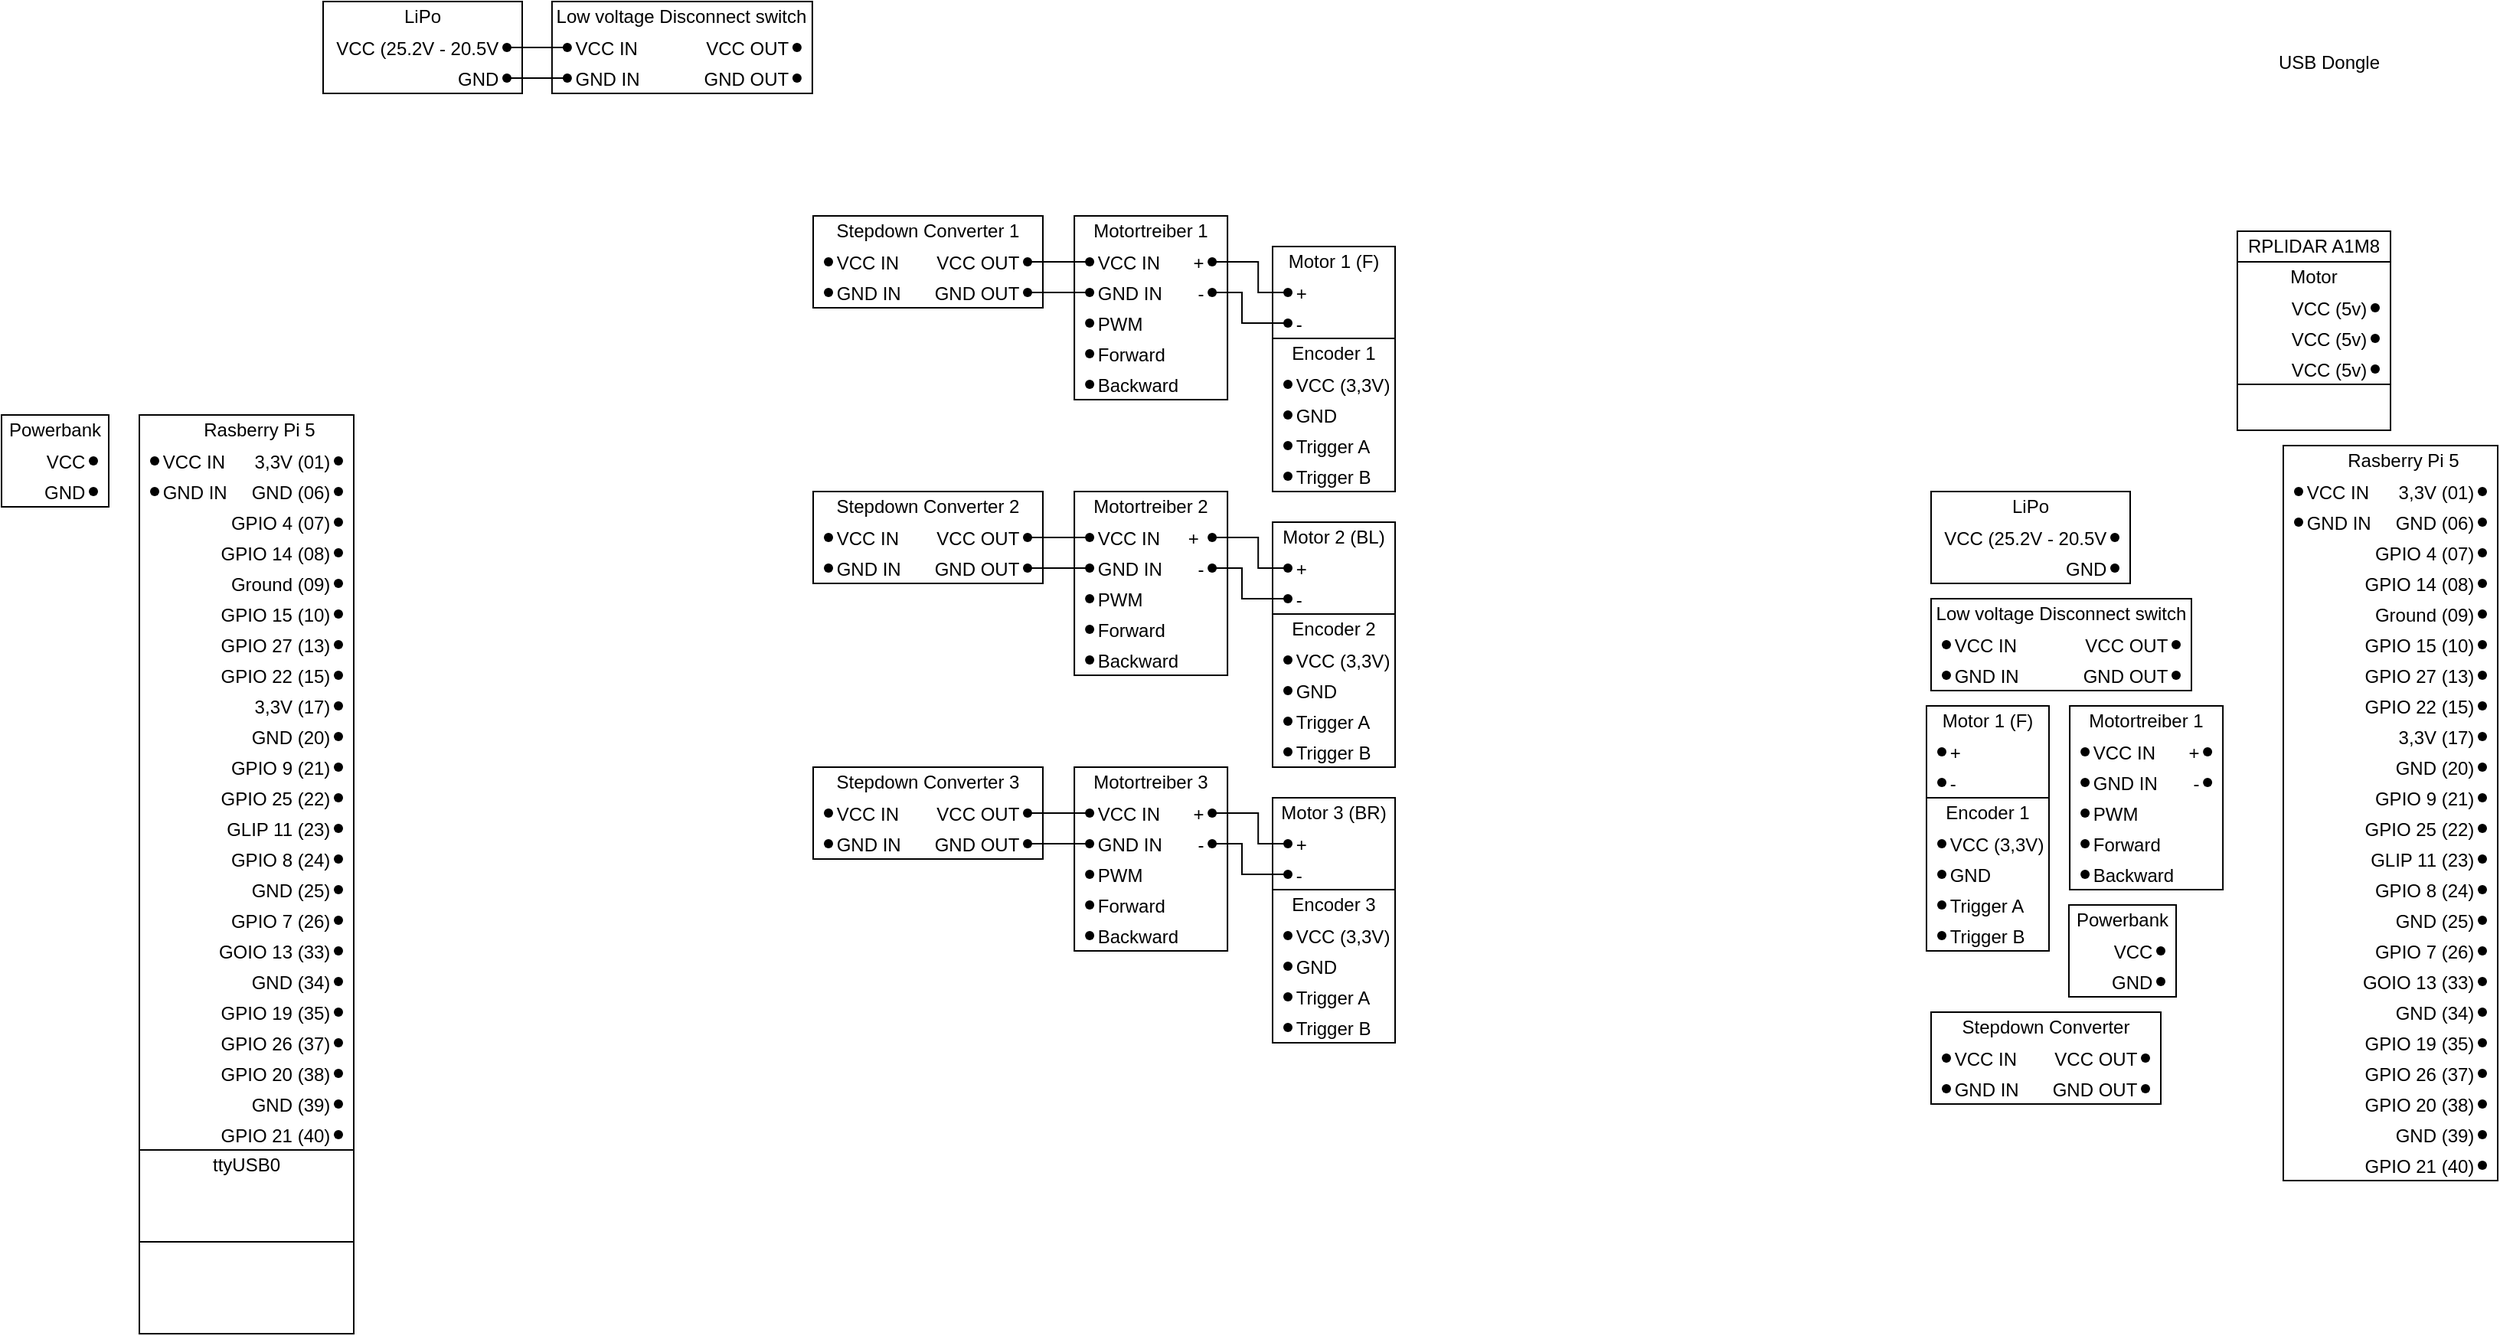 <mxfile version="26.1.0">
  <diagram name="Page-1" id="UiUzkCV8bTqbFJQ-Q_vU">
    <mxGraphModel dx="2927" dy="2293" grid="1" gridSize="10" guides="1" tooltips="1" connect="1" arrows="1" fold="1" page="1" pageScale="1" pageWidth="827" pageHeight="1169" math="0" shadow="0">
      <root>
        <mxCell id="0" />
        <mxCell id="1" parent="0" />
        <mxCell id="Orui0hAEhWIHDiH9NPAQ-70" value="" style="group" vertex="1" connectable="0" parent="1">
          <mxGeometry x="747" y="-380" width="80" height="160" as="geometry" />
        </mxCell>
        <mxCell id="Orui0hAEhWIHDiH9NPAQ-7" value="" style="rounded=0;whiteSpace=wrap;html=1;" vertex="1" parent="Orui0hAEhWIHDiH9NPAQ-70">
          <mxGeometry width="80" height="130" as="geometry" />
        </mxCell>
        <mxCell id="Orui0hAEhWIHDiH9NPAQ-8" value="Motor 1 (F)" style="text;html=1;align=center;verticalAlign=middle;whiteSpace=wrap;rounded=0;" vertex="1" parent="Orui0hAEhWIHDiH9NPAQ-70">
          <mxGeometry width="80" height="20" as="geometry" />
        </mxCell>
        <mxCell id="Orui0hAEhWIHDiH9NPAQ-11" value="    +" style="shape=waypoint;sketch=0;fillStyle=solid;size=6;pointerEvents=1;points=[];fillColor=none;resizable=0;rotatable=0;perimeter=centerPerimeter;snapToPoint=1;align=left;" vertex="1" parent="Orui0hAEhWIHDiH9NPAQ-70">
          <mxGeometry y="20" width="20" height="20" as="geometry" />
        </mxCell>
        <mxCell id="Orui0hAEhWIHDiH9NPAQ-12" value="    -" style="shape=waypoint;sketch=0;fillStyle=solid;size=6;pointerEvents=1;points=[];fillColor=default;resizable=0;rotatable=0;perimeter=centerPerimeter;snapToPoint=1;align=left;" vertex="1" parent="Orui0hAEhWIHDiH9NPAQ-70">
          <mxGeometry y="40" width="20" height="20" as="geometry" />
        </mxCell>
        <mxCell id="Orui0hAEhWIHDiH9NPAQ-15" value="" style="rounded=0;whiteSpace=wrap;html=1;" vertex="1" parent="Orui0hAEhWIHDiH9NPAQ-70">
          <mxGeometry y="60" width="80" height="100.0" as="geometry" />
        </mxCell>
        <mxCell id="Orui0hAEhWIHDiH9NPAQ-16" value="Encoder 1" style="text;html=1;align=center;verticalAlign=middle;whiteSpace=wrap;rounded=0;" vertex="1" parent="Orui0hAEhWIHDiH9NPAQ-70">
          <mxGeometry x="10" y="60" width="60" height="20" as="geometry" />
        </mxCell>
        <mxCell id="Orui0hAEhWIHDiH9NPAQ-20" value="    VCC (3,3V)" style="shape=waypoint;sketch=0;fillStyle=solid;size=6;pointerEvents=1;points=[];fillColor=none;resizable=0;rotatable=0;perimeter=centerPerimeter;snapToPoint=1;align=left;" vertex="1" parent="Orui0hAEhWIHDiH9NPAQ-70">
          <mxGeometry y="80" width="20" height="20" as="geometry" />
        </mxCell>
        <mxCell id="Orui0hAEhWIHDiH9NPAQ-21" value="    GND" style="shape=waypoint;sketch=0;fillStyle=solid;size=6;pointerEvents=1;points=[];fillColor=none;resizable=0;rotatable=0;perimeter=centerPerimeter;snapToPoint=1;align=left;" vertex="1" parent="Orui0hAEhWIHDiH9NPAQ-70">
          <mxGeometry y="100" width="20" height="20" as="geometry" />
        </mxCell>
        <mxCell id="Orui0hAEhWIHDiH9NPAQ-22" value="    Trigger A" style="shape=waypoint;sketch=0;fillStyle=solid;size=6;pointerEvents=1;points=[];fillColor=none;resizable=0;rotatable=0;perimeter=centerPerimeter;snapToPoint=1;align=left;" vertex="1" parent="Orui0hAEhWIHDiH9NPAQ-70">
          <mxGeometry y="120" width="20" height="20" as="geometry" />
        </mxCell>
        <mxCell id="Orui0hAEhWIHDiH9NPAQ-23" value="    Trigger B" style="shape=waypoint;sketch=0;fillStyle=solid;size=6;pointerEvents=1;points=[];fillColor=none;resizable=0;rotatable=0;perimeter=centerPerimeter;snapToPoint=1;align=left;" vertex="1" parent="Orui0hAEhWIHDiH9NPAQ-70">
          <mxGeometry y="140" width="20" height="20" as="geometry" />
        </mxCell>
        <mxCell id="Orui0hAEhWIHDiH9NPAQ-79" value="" style="group" vertex="1" connectable="0" parent="1">
          <mxGeometry x="320" y="-680" width="80" height="160" as="geometry" />
        </mxCell>
        <mxCell id="Orui0hAEhWIHDiH9NPAQ-80" value="" style="rounded=0;whiteSpace=wrap;html=1;" vertex="1" parent="Orui0hAEhWIHDiH9NPAQ-79">
          <mxGeometry width="80" height="130" as="geometry" />
        </mxCell>
        <mxCell id="Orui0hAEhWIHDiH9NPAQ-81" value="Motor 1 (F)" style="text;html=1;align=center;verticalAlign=middle;whiteSpace=wrap;rounded=0;" vertex="1" parent="Orui0hAEhWIHDiH9NPAQ-79">
          <mxGeometry width="80" height="20" as="geometry" />
        </mxCell>
        <mxCell id="Orui0hAEhWIHDiH9NPAQ-82" value="    +" style="shape=waypoint;sketch=0;fillStyle=solid;size=6;pointerEvents=1;points=[];fillColor=none;resizable=0;rotatable=0;perimeter=centerPerimeter;snapToPoint=1;align=left;" vertex="1" parent="Orui0hAEhWIHDiH9NPAQ-79">
          <mxGeometry y="20" width="20" height="20" as="geometry" />
        </mxCell>
        <mxCell id="Orui0hAEhWIHDiH9NPAQ-83" value="    -" style="shape=waypoint;sketch=0;fillStyle=solid;size=6;pointerEvents=1;points=[];fillColor=default;resizable=0;rotatable=0;perimeter=centerPerimeter;snapToPoint=1;align=left;" vertex="1" parent="Orui0hAEhWIHDiH9NPAQ-79">
          <mxGeometry y="40" width="20" height="20" as="geometry" />
        </mxCell>
        <mxCell id="Orui0hAEhWIHDiH9NPAQ-84" value="" style="rounded=0;whiteSpace=wrap;html=1;" vertex="1" parent="Orui0hAEhWIHDiH9NPAQ-79">
          <mxGeometry y="60" width="80" height="100.0" as="geometry" />
        </mxCell>
        <mxCell id="Orui0hAEhWIHDiH9NPAQ-85" value="Encoder 1" style="text;html=1;align=center;verticalAlign=middle;whiteSpace=wrap;rounded=0;" vertex="1" parent="Orui0hAEhWIHDiH9NPAQ-79">
          <mxGeometry x="10" y="60" width="60" height="20" as="geometry" />
        </mxCell>
        <mxCell id="Orui0hAEhWIHDiH9NPAQ-86" value="    VCC (3,3V)" style="shape=waypoint;sketch=0;fillStyle=solid;size=6;pointerEvents=1;points=[];fillColor=none;resizable=0;rotatable=0;perimeter=centerPerimeter;snapToPoint=1;align=left;" vertex="1" parent="Orui0hAEhWIHDiH9NPAQ-79">
          <mxGeometry y="80" width="20" height="20" as="geometry" />
        </mxCell>
        <mxCell id="Orui0hAEhWIHDiH9NPAQ-87" value="    GND" style="shape=waypoint;sketch=0;fillStyle=solid;size=6;pointerEvents=1;points=[];fillColor=none;resizable=0;rotatable=0;perimeter=centerPerimeter;snapToPoint=1;align=left;" vertex="1" parent="Orui0hAEhWIHDiH9NPAQ-79">
          <mxGeometry y="100" width="20" height="20" as="geometry" />
        </mxCell>
        <mxCell id="Orui0hAEhWIHDiH9NPAQ-88" value="    Trigger A" style="shape=waypoint;sketch=0;fillStyle=solid;size=6;pointerEvents=1;points=[];fillColor=none;resizable=0;rotatable=0;perimeter=centerPerimeter;snapToPoint=1;align=left;" vertex="1" parent="Orui0hAEhWIHDiH9NPAQ-79">
          <mxGeometry y="120" width="20" height="20" as="geometry" />
        </mxCell>
        <mxCell id="Orui0hAEhWIHDiH9NPAQ-89" value="    Trigger B" style="shape=waypoint;sketch=0;fillStyle=solid;size=6;pointerEvents=1;points=[];fillColor=none;resizable=0;rotatable=0;perimeter=centerPerimeter;snapToPoint=1;align=left;" vertex="1" parent="Orui0hAEhWIHDiH9NPAQ-79">
          <mxGeometry y="140" width="20" height="20" as="geometry" />
        </mxCell>
        <mxCell id="Orui0hAEhWIHDiH9NPAQ-92" value="" style="group" vertex="1" connectable="0" parent="1">
          <mxGeometry x="320" y="-500" width="80" height="160" as="geometry" />
        </mxCell>
        <mxCell id="Orui0hAEhWIHDiH9NPAQ-93" value="" style="rounded=0;whiteSpace=wrap;html=1;" vertex="1" parent="Orui0hAEhWIHDiH9NPAQ-92">
          <mxGeometry width="80" height="130" as="geometry" />
        </mxCell>
        <mxCell id="Orui0hAEhWIHDiH9NPAQ-94" value="Motor 2 (BL)" style="text;html=1;align=center;verticalAlign=middle;whiteSpace=wrap;rounded=0;" vertex="1" parent="Orui0hAEhWIHDiH9NPAQ-92">
          <mxGeometry width="80" height="20" as="geometry" />
        </mxCell>
        <mxCell id="Orui0hAEhWIHDiH9NPAQ-95" value="    +" style="shape=waypoint;sketch=0;fillStyle=solid;size=6;pointerEvents=1;points=[];fillColor=none;resizable=0;rotatable=0;perimeter=centerPerimeter;snapToPoint=1;align=left;" vertex="1" parent="Orui0hAEhWIHDiH9NPAQ-92">
          <mxGeometry y="20" width="20" height="20" as="geometry" />
        </mxCell>
        <mxCell id="Orui0hAEhWIHDiH9NPAQ-96" value="    -" style="shape=waypoint;sketch=0;fillStyle=solid;size=6;pointerEvents=1;points=[];fillColor=default;resizable=0;rotatable=0;perimeter=centerPerimeter;snapToPoint=1;align=left;" vertex="1" parent="Orui0hAEhWIHDiH9NPAQ-92">
          <mxGeometry y="40" width="20" height="20" as="geometry" />
        </mxCell>
        <mxCell id="Orui0hAEhWIHDiH9NPAQ-97" value="" style="rounded=0;whiteSpace=wrap;html=1;" vertex="1" parent="Orui0hAEhWIHDiH9NPAQ-92">
          <mxGeometry y="60" width="80" height="100.0" as="geometry" />
        </mxCell>
        <mxCell id="Orui0hAEhWIHDiH9NPAQ-98" value="Encoder 2" style="text;html=1;align=center;verticalAlign=middle;whiteSpace=wrap;rounded=0;" vertex="1" parent="Orui0hAEhWIHDiH9NPAQ-92">
          <mxGeometry x="10" y="60" width="60" height="20" as="geometry" />
        </mxCell>
        <mxCell id="Orui0hAEhWIHDiH9NPAQ-99" value="    VCC (3,3V)" style="shape=waypoint;sketch=0;fillStyle=solid;size=6;pointerEvents=1;points=[];fillColor=none;resizable=0;rotatable=0;perimeter=centerPerimeter;snapToPoint=1;align=left;" vertex="1" parent="Orui0hAEhWIHDiH9NPAQ-92">
          <mxGeometry y="80" width="20" height="20" as="geometry" />
        </mxCell>
        <mxCell id="Orui0hAEhWIHDiH9NPAQ-100" value="    GND" style="shape=waypoint;sketch=0;fillStyle=solid;size=6;pointerEvents=1;points=[];fillColor=none;resizable=0;rotatable=0;perimeter=centerPerimeter;snapToPoint=1;align=left;" vertex="1" parent="Orui0hAEhWIHDiH9NPAQ-92">
          <mxGeometry y="100" width="20" height="20" as="geometry" />
        </mxCell>
        <mxCell id="Orui0hAEhWIHDiH9NPAQ-101" value="    Trigger A" style="shape=waypoint;sketch=0;fillStyle=solid;size=6;pointerEvents=1;points=[];fillColor=none;resizable=0;rotatable=0;perimeter=centerPerimeter;snapToPoint=1;align=left;" vertex="1" parent="Orui0hAEhWIHDiH9NPAQ-92">
          <mxGeometry y="120" width="20" height="20" as="geometry" />
        </mxCell>
        <mxCell id="Orui0hAEhWIHDiH9NPAQ-102" value="    Trigger B" style="shape=waypoint;sketch=0;fillStyle=solid;size=6;pointerEvents=1;points=[];fillColor=none;resizable=0;rotatable=0;perimeter=centerPerimeter;snapToPoint=1;align=left;" vertex="1" parent="Orui0hAEhWIHDiH9NPAQ-92">
          <mxGeometry y="140" width="20" height="20" as="geometry" />
        </mxCell>
        <mxCell id="Orui0hAEhWIHDiH9NPAQ-114" value="" style="group" vertex="1" connectable="0" parent="1">
          <mxGeometry x="320" y="-320" width="80" height="160" as="geometry" />
        </mxCell>
        <mxCell id="Orui0hAEhWIHDiH9NPAQ-115" value="" style="rounded=0;whiteSpace=wrap;html=1;" vertex="1" parent="Orui0hAEhWIHDiH9NPAQ-114">
          <mxGeometry width="80" height="130" as="geometry" />
        </mxCell>
        <mxCell id="Orui0hAEhWIHDiH9NPAQ-116" value="Motor 3 (BR)" style="text;html=1;align=center;verticalAlign=middle;whiteSpace=wrap;rounded=0;" vertex="1" parent="Orui0hAEhWIHDiH9NPAQ-114">
          <mxGeometry width="80" height="20" as="geometry" />
        </mxCell>
        <mxCell id="Orui0hAEhWIHDiH9NPAQ-117" value="    +" style="shape=waypoint;sketch=0;fillStyle=solid;size=6;pointerEvents=1;points=[];fillColor=none;resizable=0;rotatable=0;perimeter=centerPerimeter;snapToPoint=1;align=left;" vertex="1" parent="Orui0hAEhWIHDiH9NPAQ-114">
          <mxGeometry y="20" width="20" height="20" as="geometry" />
        </mxCell>
        <mxCell id="Orui0hAEhWIHDiH9NPAQ-118" value="    -" style="shape=waypoint;sketch=0;fillStyle=solid;size=6;pointerEvents=1;points=[];fillColor=default;resizable=0;rotatable=0;perimeter=centerPerimeter;snapToPoint=1;align=left;" vertex="1" parent="Orui0hAEhWIHDiH9NPAQ-114">
          <mxGeometry y="40" width="20" height="20" as="geometry" />
        </mxCell>
        <mxCell id="Orui0hAEhWIHDiH9NPAQ-119" value="" style="rounded=0;whiteSpace=wrap;html=1;" vertex="1" parent="Orui0hAEhWIHDiH9NPAQ-114">
          <mxGeometry y="60" width="80" height="100.0" as="geometry" />
        </mxCell>
        <mxCell id="Orui0hAEhWIHDiH9NPAQ-120" value="Encoder 3" style="text;html=1;align=center;verticalAlign=middle;whiteSpace=wrap;rounded=0;" vertex="1" parent="Orui0hAEhWIHDiH9NPAQ-114">
          <mxGeometry x="10" y="60" width="60" height="20" as="geometry" />
        </mxCell>
        <mxCell id="Orui0hAEhWIHDiH9NPAQ-121" value="    VCC (3,3V)" style="shape=waypoint;sketch=0;fillStyle=solid;size=6;pointerEvents=1;points=[];fillColor=none;resizable=0;rotatable=0;perimeter=centerPerimeter;snapToPoint=1;align=left;" vertex="1" parent="Orui0hAEhWIHDiH9NPAQ-114">
          <mxGeometry y="80" width="20" height="20" as="geometry" />
        </mxCell>
        <mxCell id="Orui0hAEhWIHDiH9NPAQ-122" value="    GND" style="shape=waypoint;sketch=0;fillStyle=solid;size=6;pointerEvents=1;points=[];fillColor=none;resizable=0;rotatable=0;perimeter=centerPerimeter;snapToPoint=1;align=left;" vertex="1" parent="Orui0hAEhWIHDiH9NPAQ-114">
          <mxGeometry y="100" width="20" height="20" as="geometry" />
        </mxCell>
        <mxCell id="Orui0hAEhWIHDiH9NPAQ-123" value="    Trigger A" style="shape=waypoint;sketch=0;fillStyle=solid;size=6;pointerEvents=1;points=[];fillColor=none;resizable=0;rotatable=0;perimeter=centerPerimeter;snapToPoint=1;align=left;" vertex="1" parent="Orui0hAEhWIHDiH9NPAQ-114">
          <mxGeometry y="120" width="20" height="20" as="geometry" />
        </mxCell>
        <mxCell id="Orui0hAEhWIHDiH9NPAQ-124" value="    Trigger B" style="shape=waypoint;sketch=0;fillStyle=solid;size=6;pointerEvents=1;points=[];fillColor=none;resizable=0;rotatable=0;perimeter=centerPerimeter;snapToPoint=1;align=left;" vertex="1" parent="Orui0hAEhWIHDiH9NPAQ-114">
          <mxGeometry y="140" width="20" height="20" as="geometry" />
        </mxCell>
        <mxCell id="Orui0hAEhWIHDiH9NPAQ-154" value="" style="group" vertex="1" connectable="0" parent="1">
          <mxGeometry x="-300" y="-840" width="130" height="60" as="geometry" />
        </mxCell>
        <mxCell id="Orui0hAEhWIHDiH9NPAQ-149" value="" style="rounded=0;whiteSpace=wrap;html=1;" vertex="1" parent="Orui0hAEhWIHDiH9NPAQ-154">
          <mxGeometry width="130" height="60" as="geometry" />
        </mxCell>
        <mxCell id="Orui0hAEhWIHDiH9NPAQ-150" value="LiPo" style="text;html=1;align=center;verticalAlign=middle;whiteSpace=wrap;rounded=0;" vertex="1" parent="Orui0hAEhWIHDiH9NPAQ-154">
          <mxGeometry width="130" height="20" as="geometry" />
        </mxCell>
        <mxCell id="Orui0hAEhWIHDiH9NPAQ-151" value="VCC (25.2V - 20.5V    " style="shape=waypoint;sketch=0;fillStyle=solid;size=6;pointerEvents=1;points=[];fillColor=none;resizable=0;rotatable=0;perimeter=centerPerimeter;snapToPoint=1;align=right;" vertex="1" parent="Orui0hAEhWIHDiH9NPAQ-154">
          <mxGeometry x="110" y="19.997" width="20" height="20" as="geometry" />
        </mxCell>
        <mxCell id="Orui0hAEhWIHDiH9NPAQ-152" value="GND    " style="shape=waypoint;sketch=0;fillStyle=solid;size=6;pointerEvents=1;points=[];fillColor=none;resizable=0;rotatable=0;perimeter=centerPerimeter;snapToPoint=1;align=right;" vertex="1" parent="Orui0hAEhWIHDiH9NPAQ-154">
          <mxGeometry x="110" y="39.993" width="20" height="20" as="geometry" />
        </mxCell>
        <mxCell id="Orui0hAEhWIHDiH9NPAQ-153" value="" style="edgeStyle=segmentEdgeStyle;endArrow=none;html=1;curved=0;rounded=0;endSize=8;startSize=8;startFill=0;entryX=0.66;entryY=-0.058;entryDx=0;entryDy=0;entryPerimeter=0;" edge="1" parent="Orui0hAEhWIHDiH9NPAQ-154" source="Orui0hAEhWIHDiH9NPAQ-152" target="Orui0hAEhWIHDiH9NPAQ-152">
          <mxGeometry width="50" height="50" relative="1" as="geometry">
            <mxPoint x="40" y="93.333" as="sourcePoint" />
            <mxPoint y="66.667" as="targetPoint" />
            <Array as="points" />
          </mxGeometry>
        </mxCell>
        <mxCell id="Orui0hAEhWIHDiH9NPAQ-155" value="" style="group" vertex="1" connectable="0" parent="1">
          <mxGeometry x="750" y="-520" width="130" height="60" as="geometry" />
        </mxCell>
        <mxCell id="Orui0hAEhWIHDiH9NPAQ-156" value="" style="rounded=0;whiteSpace=wrap;html=1;" vertex="1" parent="Orui0hAEhWIHDiH9NPAQ-155">
          <mxGeometry width="130" height="60" as="geometry" />
        </mxCell>
        <mxCell id="Orui0hAEhWIHDiH9NPAQ-157" value="LiPo" style="text;html=1;align=center;verticalAlign=middle;whiteSpace=wrap;rounded=0;" vertex="1" parent="Orui0hAEhWIHDiH9NPAQ-155">
          <mxGeometry width="130" height="20" as="geometry" />
        </mxCell>
        <mxCell id="Orui0hAEhWIHDiH9NPAQ-158" value="VCC (25.2V - 20.5V    " style="shape=waypoint;sketch=0;fillStyle=solid;size=6;pointerEvents=1;points=[];fillColor=none;resizable=0;rotatable=0;perimeter=centerPerimeter;snapToPoint=1;align=right;" vertex="1" parent="Orui0hAEhWIHDiH9NPAQ-155">
          <mxGeometry x="110" y="19.997" width="20" height="20" as="geometry" />
        </mxCell>
        <mxCell id="Orui0hAEhWIHDiH9NPAQ-159" value="GND    " style="shape=waypoint;sketch=0;fillStyle=solid;size=6;pointerEvents=1;points=[];fillColor=none;resizable=0;rotatable=0;perimeter=centerPerimeter;snapToPoint=1;align=right;" vertex="1" parent="Orui0hAEhWIHDiH9NPAQ-155">
          <mxGeometry x="110" y="39.993" width="20" height="20" as="geometry" />
        </mxCell>
        <mxCell id="Orui0hAEhWIHDiH9NPAQ-160" value="" style="edgeStyle=segmentEdgeStyle;endArrow=none;html=1;curved=0;rounded=0;endSize=8;startSize=8;startFill=0;entryX=0.66;entryY=-0.058;entryDx=0;entryDy=0;entryPerimeter=0;" edge="1" parent="Orui0hAEhWIHDiH9NPAQ-155" source="Orui0hAEhWIHDiH9NPAQ-159" target="Orui0hAEhWIHDiH9NPAQ-159">
          <mxGeometry width="50" height="50" relative="1" as="geometry">
            <mxPoint x="40" y="93.333" as="sourcePoint" />
            <mxPoint y="66.667" as="targetPoint" />
            <Array as="points" />
          </mxGeometry>
        </mxCell>
        <mxCell id="Orui0hAEhWIHDiH9NPAQ-171" value="" style="group" vertex="1" connectable="0" parent="1">
          <mxGeometry x="-150.55" y="-840" width="170" height="60" as="geometry" />
        </mxCell>
        <mxCell id="Orui0hAEhWIHDiH9NPAQ-161" value="" style="rounded=0;whiteSpace=wrap;html=1;" vertex="1" parent="Orui0hAEhWIHDiH9NPAQ-171">
          <mxGeometry width="170" height="60" as="geometry" />
        </mxCell>
        <mxCell id="Orui0hAEhWIHDiH9NPAQ-164" value="Low voltage Disconnect switch" style="text;html=1;align=center;verticalAlign=middle;whiteSpace=wrap;rounded=0;" vertex="1" parent="Orui0hAEhWIHDiH9NPAQ-171">
          <mxGeometry width="170" height="20" as="geometry" />
        </mxCell>
        <mxCell id="Orui0hAEhWIHDiH9NPAQ-165" value="    VCC IN" style="shape=waypoint;sketch=0;fillStyle=solid;size=6;pointerEvents=1;points=[];fillColor=none;resizable=0;rotatable=0;perimeter=centerPerimeter;snapToPoint=1;align=left;" vertex="1" parent="Orui0hAEhWIHDiH9NPAQ-171">
          <mxGeometry y="20" width="20" height="20" as="geometry" />
        </mxCell>
        <mxCell id="Orui0hAEhWIHDiH9NPAQ-166" value="    GND IN" style="shape=waypoint;sketch=0;fillStyle=solid;size=6;pointerEvents=1;points=[];fillColor=none;resizable=0;rotatable=0;perimeter=centerPerimeter;snapToPoint=1;align=left;" vertex="1" parent="Orui0hAEhWIHDiH9NPAQ-171">
          <mxGeometry y="40" width="20" height="20" as="geometry" />
        </mxCell>
        <mxCell id="Orui0hAEhWIHDiH9NPAQ-167" value="GND OUT    " style="shape=waypoint;sketch=0;fillStyle=solid;size=6;pointerEvents=1;points=[];fillColor=none;resizable=0;rotatable=0;perimeter=centerPerimeter;snapToPoint=1;align=right;" vertex="1" parent="Orui0hAEhWIHDiH9NPAQ-171">
          <mxGeometry x="150" y="40" width="20" height="20" as="geometry" />
        </mxCell>
        <mxCell id="Orui0hAEhWIHDiH9NPAQ-168" value="VCC OUT    " style="shape=waypoint;sketch=0;fillStyle=solid;size=6;pointerEvents=1;points=[];fillColor=none;resizable=0;rotatable=0;perimeter=centerPerimeter;snapToPoint=1;align=right;" vertex="1" parent="Orui0hAEhWIHDiH9NPAQ-171">
          <mxGeometry x="150" y="20" width="20" height="20" as="geometry" />
        </mxCell>
        <mxCell id="Orui0hAEhWIHDiH9NPAQ-173" value="" style="group" vertex="1" connectable="0" parent="1">
          <mxGeometry x="750" y="-450" width="170" height="60" as="geometry" />
        </mxCell>
        <mxCell id="Orui0hAEhWIHDiH9NPAQ-174" value="" style="rounded=0;whiteSpace=wrap;html=1;" vertex="1" parent="Orui0hAEhWIHDiH9NPAQ-173">
          <mxGeometry width="170" height="60" as="geometry" />
        </mxCell>
        <mxCell id="Orui0hAEhWIHDiH9NPAQ-175" value="Low voltage Disconnect switch" style="text;html=1;align=center;verticalAlign=middle;whiteSpace=wrap;rounded=0;" vertex="1" parent="Orui0hAEhWIHDiH9NPAQ-173">
          <mxGeometry width="170" height="20" as="geometry" />
        </mxCell>
        <mxCell id="Orui0hAEhWIHDiH9NPAQ-176" value="    VCC IN" style="shape=waypoint;sketch=0;fillStyle=solid;size=6;pointerEvents=1;points=[];fillColor=none;resizable=0;rotatable=0;perimeter=centerPerimeter;snapToPoint=1;align=left;" vertex="1" parent="Orui0hAEhWIHDiH9NPAQ-173">
          <mxGeometry y="20" width="20" height="20" as="geometry" />
        </mxCell>
        <mxCell id="Orui0hAEhWIHDiH9NPAQ-177" value="    GND IN" style="shape=waypoint;sketch=0;fillStyle=solid;size=6;pointerEvents=1;points=[];fillColor=none;resizable=0;rotatable=0;perimeter=centerPerimeter;snapToPoint=1;align=left;" vertex="1" parent="Orui0hAEhWIHDiH9NPAQ-173">
          <mxGeometry y="40" width="20" height="20" as="geometry" />
        </mxCell>
        <mxCell id="Orui0hAEhWIHDiH9NPAQ-178" value="GND OUT    " style="shape=waypoint;sketch=0;fillStyle=solid;size=6;pointerEvents=1;points=[];fillColor=none;resizable=0;rotatable=0;perimeter=centerPerimeter;snapToPoint=1;align=right;" vertex="1" parent="Orui0hAEhWIHDiH9NPAQ-173">
          <mxGeometry x="150" y="40" width="20" height="20" as="geometry" />
        </mxCell>
        <mxCell id="Orui0hAEhWIHDiH9NPAQ-179" value="VCC OUT    " style="shape=waypoint;sketch=0;fillStyle=solid;size=6;pointerEvents=1;points=[];fillColor=none;resizable=0;rotatable=0;perimeter=centerPerimeter;snapToPoint=1;align=right;" vertex="1" parent="Orui0hAEhWIHDiH9NPAQ-173">
          <mxGeometry x="150" y="20" width="20" height="20" as="geometry" />
        </mxCell>
        <mxCell id="Orui0hAEhWIHDiH9NPAQ-180" style="edgeStyle=orthogonalEdgeStyle;rounded=0;orthogonalLoop=1;jettySize=auto;html=1;endArrow=none;startFill=0;" edge="1" parent="1" source="Orui0hAEhWIHDiH9NPAQ-151" target="Orui0hAEhWIHDiH9NPAQ-165">
          <mxGeometry relative="1" as="geometry" />
        </mxCell>
        <mxCell id="Orui0hAEhWIHDiH9NPAQ-181" style="edgeStyle=orthogonalEdgeStyle;rounded=0;orthogonalLoop=1;jettySize=auto;html=1;entryX=0.595;entryY=0.36;entryDx=0;entryDy=0;entryPerimeter=0;endArrow=none;startFill=0;" edge="1" parent="1" source="Orui0hAEhWIHDiH9NPAQ-152" target="Orui0hAEhWIHDiH9NPAQ-166">
          <mxGeometry relative="1" as="geometry" />
        </mxCell>
        <mxCell id="Orui0hAEhWIHDiH9NPAQ-186" value="" style="group" vertex="1" connectable="0" parent="1">
          <mxGeometry x="840" y="-380" width="100.553" height="120" as="geometry" />
        </mxCell>
        <mxCell id="Orui0hAEhWIHDiH9NPAQ-66" value="" style="rounded=0;whiteSpace=wrap;html=1;" vertex="1" parent="Orui0hAEhWIHDiH9NPAQ-186">
          <mxGeometry x="0.55" width="100" height="120" as="geometry" />
        </mxCell>
        <mxCell id="Orui0hAEhWIHDiH9NPAQ-28" value="Motortreiber 1" style="text;html=1;align=center;verticalAlign=middle;whiteSpace=wrap;rounded=0;" vertex="1" parent="Orui0hAEhWIHDiH9NPAQ-186">
          <mxGeometry width="100.55" height="20" as="geometry" />
        </mxCell>
        <mxCell id="Orui0hAEhWIHDiH9NPAQ-29" value="+    " style="shape=waypoint;sketch=0;fillStyle=solid;size=6;pointerEvents=1;points=[];fillColor=none;resizable=0;rotatable=0;perimeter=centerPerimeter;snapToPoint=1;align=right;" vertex="1" parent="Orui0hAEhWIHDiH9NPAQ-186">
          <mxGeometry x="80.553" y="20" width="20" height="20" as="geometry" />
        </mxCell>
        <mxCell id="Orui0hAEhWIHDiH9NPAQ-30" value="-    " style="shape=waypoint;sketch=0;fillStyle=solid;size=6;pointerEvents=1;points=[];fillColor=none;resizable=0;rotatable=0;perimeter=centerPerimeter;snapToPoint=1;align=right;" vertex="1" parent="Orui0hAEhWIHDiH9NPAQ-186">
          <mxGeometry x="80.553" y="40" width="20" height="20" as="geometry" />
        </mxCell>
        <mxCell id="Orui0hAEhWIHDiH9NPAQ-59" value="    PWM" style="shape=waypoint;sketch=0;fillStyle=solid;size=6;pointerEvents=1;points=[];fillColor=none;resizable=0;rotatable=0;perimeter=centerPerimeter;snapToPoint=1;align=left;" vertex="1" parent="Orui0hAEhWIHDiH9NPAQ-186">
          <mxGeometry x="0.55" y="60" width="20" height="20" as="geometry" />
        </mxCell>
        <mxCell id="Orui0hAEhWIHDiH9NPAQ-60" value="    Forward" style="shape=waypoint;sketch=0;fillStyle=solid;size=6;pointerEvents=1;points=[];fillColor=none;resizable=0;rotatable=0;perimeter=centerPerimeter;snapToPoint=1;align=left;" vertex="1" parent="Orui0hAEhWIHDiH9NPAQ-186">
          <mxGeometry x="0.55" y="80" width="20" height="20" as="geometry" />
        </mxCell>
        <mxCell id="Orui0hAEhWIHDiH9NPAQ-63" value="    Backward" style="shape=waypoint;sketch=0;fillStyle=solid;size=6;pointerEvents=1;points=[];fillColor=none;resizable=0;rotatable=0;perimeter=centerPerimeter;snapToPoint=1;align=left;" vertex="1" parent="Orui0hAEhWIHDiH9NPAQ-186">
          <mxGeometry x="0.55" y="100" width="20" height="20" as="geometry" />
        </mxCell>
        <mxCell id="Orui0hAEhWIHDiH9NPAQ-182" value="    VCC IN" style="shape=waypoint;sketch=0;fillStyle=solid;size=6;pointerEvents=1;points=[];fillColor=none;resizable=0;rotatable=0;perimeter=centerPerimeter;snapToPoint=1;align=left;" vertex="1" parent="Orui0hAEhWIHDiH9NPAQ-186">
          <mxGeometry x="0.55" y="20" width="20" height="20" as="geometry" />
        </mxCell>
        <mxCell id="Orui0hAEhWIHDiH9NPAQ-183" value="    GND IN" style="shape=waypoint;sketch=0;fillStyle=solid;size=6;pointerEvents=1;points=[];fillColor=none;resizable=0;rotatable=0;perimeter=centerPerimeter;snapToPoint=1;align=left;" vertex="1" parent="Orui0hAEhWIHDiH9NPAQ-186">
          <mxGeometry x="0.55" y="40" width="20" height="20" as="geometry" />
        </mxCell>
        <mxCell id="Orui0hAEhWIHDiH9NPAQ-187" value="" style="group" vertex="1" connectable="0" parent="1">
          <mxGeometry x="190" y="-340" width="100.553" height="120" as="geometry" />
        </mxCell>
        <mxCell id="Orui0hAEhWIHDiH9NPAQ-188" value="" style="rounded=0;whiteSpace=wrap;html=1;" vertex="1" parent="Orui0hAEhWIHDiH9NPAQ-187">
          <mxGeometry x="0.55" width="100" height="120" as="geometry" />
        </mxCell>
        <mxCell id="Orui0hAEhWIHDiH9NPAQ-189" value="Motortreiber 3" style="text;html=1;align=center;verticalAlign=middle;whiteSpace=wrap;rounded=0;" vertex="1" parent="Orui0hAEhWIHDiH9NPAQ-187">
          <mxGeometry width="100.55" height="20" as="geometry" />
        </mxCell>
        <mxCell id="Orui0hAEhWIHDiH9NPAQ-190" value="+    " style="shape=waypoint;sketch=0;fillStyle=solid;size=6;pointerEvents=1;points=[];fillColor=none;resizable=0;rotatable=0;perimeter=centerPerimeter;snapToPoint=1;align=right;" vertex="1" parent="Orui0hAEhWIHDiH9NPAQ-187">
          <mxGeometry x="80.553" y="20" width="20" height="20" as="geometry" />
        </mxCell>
        <mxCell id="Orui0hAEhWIHDiH9NPAQ-191" value="-    " style="shape=waypoint;sketch=0;fillStyle=solid;size=6;pointerEvents=1;points=[];fillColor=none;resizable=0;rotatable=0;perimeter=centerPerimeter;snapToPoint=1;align=right;" vertex="1" parent="Orui0hAEhWIHDiH9NPAQ-187">
          <mxGeometry x="80.553" y="40" width="20" height="20" as="geometry" />
        </mxCell>
        <mxCell id="Orui0hAEhWIHDiH9NPAQ-192" value="    PWM" style="shape=waypoint;sketch=0;fillStyle=solid;size=6;pointerEvents=1;points=[];fillColor=none;resizable=0;rotatable=0;perimeter=centerPerimeter;snapToPoint=1;align=left;" vertex="1" parent="Orui0hAEhWIHDiH9NPAQ-187">
          <mxGeometry x="0.55" y="60" width="20" height="20" as="geometry" />
        </mxCell>
        <mxCell id="Orui0hAEhWIHDiH9NPAQ-193" value="    Forward" style="shape=waypoint;sketch=0;fillStyle=solid;size=6;pointerEvents=1;points=[];fillColor=none;resizable=0;rotatable=0;perimeter=centerPerimeter;snapToPoint=1;align=left;" vertex="1" parent="Orui0hAEhWIHDiH9NPAQ-187">
          <mxGeometry x="0.55" y="80" width="20" height="20" as="geometry" />
        </mxCell>
        <mxCell id="Orui0hAEhWIHDiH9NPAQ-194" value="    Backward" style="shape=waypoint;sketch=0;fillStyle=solid;size=6;pointerEvents=1;points=[];fillColor=none;resizable=0;rotatable=0;perimeter=centerPerimeter;snapToPoint=1;align=left;" vertex="1" parent="Orui0hAEhWIHDiH9NPAQ-187">
          <mxGeometry x="0.55" y="100" width="20" height="20" as="geometry" />
        </mxCell>
        <mxCell id="Orui0hAEhWIHDiH9NPAQ-195" value="    VCC IN" style="shape=waypoint;sketch=0;fillStyle=solid;size=6;pointerEvents=1;points=[];fillColor=none;resizable=0;rotatable=0;perimeter=centerPerimeter;snapToPoint=1;align=left;" vertex="1" parent="Orui0hAEhWIHDiH9NPAQ-187">
          <mxGeometry x="0.55" y="20" width="20" height="20" as="geometry" />
        </mxCell>
        <mxCell id="Orui0hAEhWIHDiH9NPAQ-196" value="    GND IN" style="shape=waypoint;sketch=0;fillStyle=solid;size=6;pointerEvents=1;points=[];fillColor=none;resizable=0;rotatable=0;perimeter=centerPerimeter;snapToPoint=1;align=left;" vertex="1" parent="Orui0hAEhWIHDiH9NPAQ-187">
          <mxGeometry x="0.55" y="40" width="20" height="20" as="geometry" />
        </mxCell>
        <mxCell id="Orui0hAEhWIHDiH9NPAQ-198" value="" style="group" vertex="1" connectable="0" parent="1">
          <mxGeometry x="190" y="-520" width="100.553" height="120" as="geometry" />
        </mxCell>
        <mxCell id="Orui0hAEhWIHDiH9NPAQ-199" value="" style="rounded=0;whiteSpace=wrap;html=1;" vertex="1" parent="Orui0hAEhWIHDiH9NPAQ-198">
          <mxGeometry x="0.55" width="100" height="120" as="geometry" />
        </mxCell>
        <mxCell id="Orui0hAEhWIHDiH9NPAQ-200" value="Motortreiber 2" style="text;html=1;align=center;verticalAlign=middle;whiteSpace=wrap;rounded=0;" vertex="1" parent="Orui0hAEhWIHDiH9NPAQ-198">
          <mxGeometry width="100.55" height="20" as="geometry" />
        </mxCell>
        <mxCell id="Orui0hAEhWIHDiH9NPAQ-201" value="+     " style="shape=waypoint;sketch=0;fillStyle=solid;size=6;pointerEvents=1;points=[];fillColor=none;resizable=0;rotatable=0;perimeter=centerPerimeter;snapToPoint=1;align=right;" vertex="1" parent="Orui0hAEhWIHDiH9NPAQ-198">
          <mxGeometry x="80.553" y="20" width="20" height="20" as="geometry" />
        </mxCell>
        <mxCell id="Orui0hAEhWIHDiH9NPAQ-202" value="-    " style="shape=waypoint;sketch=0;fillStyle=solid;size=6;pointerEvents=1;points=[];fillColor=none;resizable=0;rotatable=0;perimeter=centerPerimeter;snapToPoint=1;align=right;" vertex="1" parent="Orui0hAEhWIHDiH9NPAQ-198">
          <mxGeometry x="80.553" y="40" width="20" height="20" as="geometry" />
        </mxCell>
        <mxCell id="Orui0hAEhWIHDiH9NPAQ-203" value="    PWM" style="shape=waypoint;sketch=0;fillStyle=solid;size=6;pointerEvents=1;points=[];fillColor=none;resizable=0;rotatable=0;perimeter=centerPerimeter;snapToPoint=1;align=left;" vertex="1" parent="Orui0hAEhWIHDiH9NPAQ-198">
          <mxGeometry x="0.55" y="60" width="20" height="20" as="geometry" />
        </mxCell>
        <mxCell id="Orui0hAEhWIHDiH9NPAQ-204" value="    Forward" style="shape=waypoint;sketch=0;fillStyle=solid;size=6;pointerEvents=1;points=[];fillColor=none;resizable=0;rotatable=0;perimeter=centerPerimeter;snapToPoint=1;align=left;" vertex="1" parent="Orui0hAEhWIHDiH9NPAQ-198">
          <mxGeometry x="0.55" y="80" width="20" height="20" as="geometry" />
        </mxCell>
        <mxCell id="Orui0hAEhWIHDiH9NPAQ-205" value="    Backward" style="shape=waypoint;sketch=0;fillStyle=solid;size=6;pointerEvents=1;points=[];fillColor=none;resizable=0;rotatable=0;perimeter=centerPerimeter;snapToPoint=1;align=left;" vertex="1" parent="Orui0hAEhWIHDiH9NPAQ-198">
          <mxGeometry x="0.55" y="100" width="20" height="20" as="geometry" />
        </mxCell>
        <mxCell id="Orui0hAEhWIHDiH9NPAQ-206" value="    VCC IN" style="shape=waypoint;sketch=0;fillStyle=solid;size=6;pointerEvents=1;points=[];fillColor=none;resizable=0;rotatable=0;perimeter=centerPerimeter;snapToPoint=1;align=left;" vertex="1" parent="Orui0hAEhWIHDiH9NPAQ-198">
          <mxGeometry x="0.55" y="20" width="20" height="20" as="geometry" />
        </mxCell>
        <mxCell id="Orui0hAEhWIHDiH9NPAQ-207" value="    GND IN" style="shape=waypoint;sketch=0;fillStyle=solid;size=6;pointerEvents=1;points=[];fillColor=none;resizable=0;rotatable=0;perimeter=centerPerimeter;snapToPoint=1;align=left;" vertex="1" parent="Orui0hAEhWIHDiH9NPAQ-198">
          <mxGeometry x="0.55" y="40" width="20" height="20" as="geometry" />
        </mxCell>
        <mxCell id="Orui0hAEhWIHDiH9NPAQ-208" value="" style="group" vertex="1" connectable="0" parent="1">
          <mxGeometry x="190" y="-700" width="100.553" height="120" as="geometry" />
        </mxCell>
        <mxCell id="Orui0hAEhWIHDiH9NPAQ-209" value="" style="rounded=0;whiteSpace=wrap;html=1;" vertex="1" parent="Orui0hAEhWIHDiH9NPAQ-208">
          <mxGeometry x="0.55" width="100" height="120" as="geometry" />
        </mxCell>
        <mxCell id="Orui0hAEhWIHDiH9NPAQ-210" value="Motortreiber 1" style="text;html=1;align=center;verticalAlign=middle;whiteSpace=wrap;rounded=0;" vertex="1" parent="Orui0hAEhWIHDiH9NPAQ-208">
          <mxGeometry width="100.55" height="20" as="geometry" />
        </mxCell>
        <mxCell id="Orui0hAEhWIHDiH9NPAQ-211" value="+    " style="shape=waypoint;sketch=0;fillStyle=solid;size=6;pointerEvents=1;points=[];fillColor=none;resizable=0;rotatable=0;perimeter=centerPerimeter;snapToPoint=1;align=right;" vertex="1" parent="Orui0hAEhWIHDiH9NPAQ-208">
          <mxGeometry x="80.553" y="20" width="20" height="20" as="geometry" />
        </mxCell>
        <mxCell id="Orui0hAEhWIHDiH9NPAQ-212" value="-    " style="shape=waypoint;sketch=0;fillStyle=solid;size=6;pointerEvents=1;points=[];fillColor=none;resizable=0;rotatable=0;perimeter=centerPerimeter;snapToPoint=1;align=right;" vertex="1" parent="Orui0hAEhWIHDiH9NPAQ-208">
          <mxGeometry x="80.553" y="40" width="20" height="20" as="geometry" />
        </mxCell>
        <mxCell id="Orui0hAEhWIHDiH9NPAQ-213" value="    PWM" style="shape=waypoint;sketch=0;fillStyle=solid;size=6;pointerEvents=1;points=[];fillColor=none;resizable=0;rotatable=0;perimeter=centerPerimeter;snapToPoint=1;align=left;" vertex="1" parent="Orui0hAEhWIHDiH9NPAQ-208">
          <mxGeometry x="0.55" y="60" width="20" height="20" as="geometry" />
        </mxCell>
        <mxCell id="Orui0hAEhWIHDiH9NPAQ-214" value="    Forward" style="shape=waypoint;sketch=0;fillStyle=solid;size=6;pointerEvents=1;points=[];fillColor=none;resizable=0;rotatable=0;perimeter=centerPerimeter;snapToPoint=1;align=left;" vertex="1" parent="Orui0hAEhWIHDiH9NPAQ-208">
          <mxGeometry x="0.55" y="80" width="20" height="20" as="geometry" />
        </mxCell>
        <mxCell id="Orui0hAEhWIHDiH9NPAQ-215" value="    Backward" style="shape=waypoint;sketch=0;fillStyle=solid;size=6;pointerEvents=1;points=[];fillColor=none;resizable=0;rotatable=0;perimeter=centerPerimeter;snapToPoint=1;align=left;" vertex="1" parent="Orui0hAEhWIHDiH9NPAQ-208">
          <mxGeometry x="0.55" y="100" width="20" height="20" as="geometry" />
        </mxCell>
        <mxCell id="Orui0hAEhWIHDiH9NPAQ-216" value="    VCC IN" style="shape=waypoint;sketch=0;fillStyle=solid;size=6;pointerEvents=1;points=[];fillColor=none;resizable=0;rotatable=0;perimeter=centerPerimeter;snapToPoint=1;align=left;" vertex="1" parent="Orui0hAEhWIHDiH9NPAQ-208">
          <mxGeometry x="0.55" y="20" width="20" height="20" as="geometry" />
        </mxCell>
        <mxCell id="Orui0hAEhWIHDiH9NPAQ-217" value="    GND IN" style="shape=waypoint;sketch=0;fillStyle=solid;size=6;pointerEvents=1;points=[];fillColor=none;resizable=0;rotatable=0;perimeter=centerPerimeter;snapToPoint=1;align=left;" vertex="1" parent="Orui0hAEhWIHDiH9NPAQ-208">
          <mxGeometry x="0.55" y="40" width="20" height="20" as="geometry" />
        </mxCell>
        <mxCell id="Orui0hAEhWIHDiH9NPAQ-227" value="" style="group" vertex="1" connectable="0" parent="1">
          <mxGeometry x="20" y="-700" width="150" height="60" as="geometry" />
        </mxCell>
        <mxCell id="Orui0hAEhWIHDiH9NPAQ-226" value="" style="rounded=0;whiteSpace=wrap;html=1;" vertex="1" parent="Orui0hAEhWIHDiH9NPAQ-227">
          <mxGeometry width="150" height="60" as="geometry" />
        </mxCell>
        <mxCell id="Orui0hAEhWIHDiH9NPAQ-221" value="Stepdown Converter 1" style="text;html=1;align=center;verticalAlign=middle;whiteSpace=wrap;rounded=0;" vertex="1" parent="Orui0hAEhWIHDiH9NPAQ-227">
          <mxGeometry width="150" height="20" as="geometry" />
        </mxCell>
        <mxCell id="Orui0hAEhWIHDiH9NPAQ-222" value="    VCC IN" style="shape=waypoint;sketch=0;fillStyle=solid;size=6;pointerEvents=1;points=[];fillColor=none;resizable=0;rotatable=0;perimeter=centerPerimeter;snapToPoint=1;align=left;" vertex="1" parent="Orui0hAEhWIHDiH9NPAQ-227">
          <mxGeometry y="20" width="20" height="20" as="geometry" />
        </mxCell>
        <mxCell id="Orui0hAEhWIHDiH9NPAQ-223" value="    GND IN" style="shape=waypoint;sketch=0;fillStyle=solid;size=6;pointerEvents=1;points=[];fillColor=none;resizable=0;rotatable=0;perimeter=centerPerimeter;snapToPoint=1;align=left;" vertex="1" parent="Orui0hAEhWIHDiH9NPAQ-227">
          <mxGeometry y="40" width="20" height="20" as="geometry" />
        </mxCell>
        <mxCell id="Orui0hAEhWIHDiH9NPAQ-224" value="VCC OUT    " style="shape=waypoint;sketch=0;fillStyle=solid;size=6;pointerEvents=1;points=[];fillColor=none;resizable=0;rotatable=0;perimeter=centerPerimeter;snapToPoint=1;align=right;" vertex="1" parent="Orui0hAEhWIHDiH9NPAQ-227">
          <mxGeometry x="130" y="20" width="20" height="20" as="geometry" />
        </mxCell>
        <mxCell id="Orui0hAEhWIHDiH9NPAQ-225" value="GND OUT    " style="shape=waypoint;sketch=0;fillStyle=solid;size=6;pointerEvents=1;points=[];fillColor=none;resizable=0;rotatable=0;perimeter=centerPerimeter;snapToPoint=1;align=right;" vertex="1" parent="Orui0hAEhWIHDiH9NPAQ-227">
          <mxGeometry x="130" y="40" width="20" height="20" as="geometry" />
        </mxCell>
        <mxCell id="Orui0hAEhWIHDiH9NPAQ-228" value="" style="group" vertex="1" connectable="0" parent="1">
          <mxGeometry x="750" y="-180" width="150" height="60" as="geometry" />
        </mxCell>
        <mxCell id="Orui0hAEhWIHDiH9NPAQ-229" value="" style="rounded=0;whiteSpace=wrap;html=1;" vertex="1" parent="Orui0hAEhWIHDiH9NPAQ-228">
          <mxGeometry width="150" height="60" as="geometry" />
        </mxCell>
        <mxCell id="Orui0hAEhWIHDiH9NPAQ-230" value="Stepdown Converter" style="text;html=1;align=center;verticalAlign=middle;whiteSpace=wrap;rounded=0;" vertex="1" parent="Orui0hAEhWIHDiH9NPAQ-228">
          <mxGeometry width="150" height="20" as="geometry" />
        </mxCell>
        <mxCell id="Orui0hAEhWIHDiH9NPAQ-231" value="    VCC IN" style="shape=waypoint;sketch=0;fillStyle=solid;size=6;pointerEvents=1;points=[];fillColor=none;resizable=0;rotatable=0;perimeter=centerPerimeter;snapToPoint=1;align=left;" vertex="1" parent="Orui0hAEhWIHDiH9NPAQ-228">
          <mxGeometry y="20" width="20" height="20" as="geometry" />
        </mxCell>
        <mxCell id="Orui0hAEhWIHDiH9NPAQ-232" value="    GND IN" style="shape=waypoint;sketch=0;fillStyle=solid;size=6;pointerEvents=1;points=[];fillColor=none;resizable=0;rotatable=0;perimeter=centerPerimeter;snapToPoint=1;align=left;" vertex="1" parent="Orui0hAEhWIHDiH9NPAQ-228">
          <mxGeometry y="40" width="20" height="20" as="geometry" />
        </mxCell>
        <mxCell id="Orui0hAEhWIHDiH9NPAQ-233" value="VCC OUT    " style="shape=waypoint;sketch=0;fillStyle=solid;size=6;pointerEvents=1;points=[];fillColor=none;resizable=0;rotatable=0;perimeter=centerPerimeter;snapToPoint=1;align=right;" vertex="1" parent="Orui0hAEhWIHDiH9NPAQ-228">
          <mxGeometry x="130" y="20" width="20" height="20" as="geometry" />
        </mxCell>
        <mxCell id="Orui0hAEhWIHDiH9NPAQ-234" value="GND OUT    " style="shape=waypoint;sketch=0;fillStyle=solid;size=6;pointerEvents=1;points=[];fillColor=none;resizable=0;rotatable=0;perimeter=centerPerimeter;snapToPoint=1;align=right;" vertex="1" parent="Orui0hAEhWIHDiH9NPAQ-228">
          <mxGeometry x="130" y="40" width="20" height="20" as="geometry" />
        </mxCell>
        <mxCell id="Orui0hAEhWIHDiH9NPAQ-235" value="" style="group" vertex="1" connectable="0" parent="1">
          <mxGeometry x="20" y="-520" width="150" height="60" as="geometry" />
        </mxCell>
        <mxCell id="Orui0hAEhWIHDiH9NPAQ-236" value="" style="rounded=0;whiteSpace=wrap;html=1;" vertex="1" parent="Orui0hAEhWIHDiH9NPAQ-235">
          <mxGeometry width="150" height="60" as="geometry" />
        </mxCell>
        <mxCell id="Orui0hAEhWIHDiH9NPAQ-237" value="Stepdown Converter 2" style="text;html=1;align=center;verticalAlign=middle;whiteSpace=wrap;rounded=0;" vertex="1" parent="Orui0hAEhWIHDiH9NPAQ-235">
          <mxGeometry width="150" height="20" as="geometry" />
        </mxCell>
        <mxCell id="Orui0hAEhWIHDiH9NPAQ-238" value="    VCC IN" style="shape=waypoint;sketch=0;fillStyle=solid;size=6;pointerEvents=1;points=[];fillColor=none;resizable=0;rotatable=0;perimeter=centerPerimeter;snapToPoint=1;align=left;" vertex="1" parent="Orui0hAEhWIHDiH9NPAQ-235">
          <mxGeometry y="20" width="20" height="20" as="geometry" />
        </mxCell>
        <mxCell id="Orui0hAEhWIHDiH9NPAQ-239" value="    GND IN" style="shape=waypoint;sketch=0;fillStyle=solid;size=6;pointerEvents=1;points=[];fillColor=none;resizable=0;rotatable=0;perimeter=centerPerimeter;snapToPoint=1;align=left;" vertex="1" parent="Orui0hAEhWIHDiH9NPAQ-235">
          <mxGeometry y="40" width="20" height="20" as="geometry" />
        </mxCell>
        <mxCell id="Orui0hAEhWIHDiH9NPAQ-240" value="VCC OUT    " style="shape=waypoint;sketch=0;fillStyle=solid;size=6;pointerEvents=1;points=[];fillColor=none;resizable=0;rotatable=0;perimeter=centerPerimeter;snapToPoint=1;align=right;" vertex="1" parent="Orui0hAEhWIHDiH9NPAQ-235">
          <mxGeometry x="130" y="20" width="20" height="20" as="geometry" />
        </mxCell>
        <mxCell id="Orui0hAEhWIHDiH9NPAQ-241" value="GND OUT    " style="shape=waypoint;sketch=0;fillStyle=solid;size=6;pointerEvents=1;points=[];fillColor=none;resizable=0;rotatable=0;perimeter=centerPerimeter;snapToPoint=1;align=right;" vertex="1" parent="Orui0hAEhWIHDiH9NPAQ-235">
          <mxGeometry x="130" y="40" width="20" height="20" as="geometry" />
        </mxCell>
        <mxCell id="Orui0hAEhWIHDiH9NPAQ-242" value="" style="group" vertex="1" connectable="0" parent="1">
          <mxGeometry x="20" y="-340" width="150" height="60" as="geometry" />
        </mxCell>
        <mxCell id="Orui0hAEhWIHDiH9NPAQ-243" value="" style="rounded=0;whiteSpace=wrap;html=1;" vertex="1" parent="Orui0hAEhWIHDiH9NPAQ-242">
          <mxGeometry width="150" height="60" as="geometry" />
        </mxCell>
        <mxCell id="Orui0hAEhWIHDiH9NPAQ-244" value="Stepdown Converter 3" style="text;html=1;align=center;verticalAlign=middle;whiteSpace=wrap;rounded=0;" vertex="1" parent="Orui0hAEhWIHDiH9NPAQ-242">
          <mxGeometry width="150" height="20" as="geometry" />
        </mxCell>
        <mxCell id="Orui0hAEhWIHDiH9NPAQ-245" value="    VCC IN" style="shape=waypoint;sketch=0;fillStyle=solid;size=6;pointerEvents=1;points=[];fillColor=none;resizable=0;rotatable=0;perimeter=centerPerimeter;snapToPoint=1;align=left;" vertex="1" parent="Orui0hAEhWIHDiH9NPAQ-242">
          <mxGeometry y="20" width="20" height="20" as="geometry" />
        </mxCell>
        <mxCell id="Orui0hAEhWIHDiH9NPAQ-246" value="    GND IN" style="shape=waypoint;sketch=0;fillStyle=solid;size=6;pointerEvents=1;points=[];fillColor=none;resizable=0;rotatable=0;perimeter=centerPerimeter;snapToPoint=1;align=left;" vertex="1" parent="Orui0hAEhWIHDiH9NPAQ-242">
          <mxGeometry y="40" width="20" height="20" as="geometry" />
        </mxCell>
        <mxCell id="Orui0hAEhWIHDiH9NPAQ-247" value="VCC OUT    " style="shape=waypoint;sketch=0;fillStyle=solid;size=6;pointerEvents=1;points=[];fillColor=none;resizable=0;rotatable=0;perimeter=centerPerimeter;snapToPoint=1;align=right;" vertex="1" parent="Orui0hAEhWIHDiH9NPAQ-242">
          <mxGeometry x="130" y="20" width="20" height="20" as="geometry" />
        </mxCell>
        <mxCell id="Orui0hAEhWIHDiH9NPAQ-248" value="GND OUT    " style="shape=waypoint;sketch=0;fillStyle=solid;size=6;pointerEvents=1;points=[];fillColor=none;resizable=0;rotatable=0;perimeter=centerPerimeter;snapToPoint=1;align=right;" vertex="1" parent="Orui0hAEhWIHDiH9NPAQ-242">
          <mxGeometry x="130" y="40" width="20" height="20" as="geometry" />
        </mxCell>
        <mxCell id="Orui0hAEhWIHDiH9NPAQ-249" style="edgeStyle=orthogonalEdgeStyle;rounded=0;orthogonalLoop=1;jettySize=auto;html=1;endArrow=none;startFill=0;" edge="1" parent="1" source="Orui0hAEhWIHDiH9NPAQ-224" target="Orui0hAEhWIHDiH9NPAQ-216">
          <mxGeometry relative="1" as="geometry" />
        </mxCell>
        <mxCell id="Orui0hAEhWIHDiH9NPAQ-250" style="edgeStyle=orthogonalEdgeStyle;rounded=0;orthogonalLoop=1;jettySize=auto;html=1;endArrow=none;startFill=0;" edge="1" parent="1" source="Orui0hAEhWIHDiH9NPAQ-225" target="Orui0hAEhWIHDiH9NPAQ-217">
          <mxGeometry relative="1" as="geometry" />
        </mxCell>
        <mxCell id="Orui0hAEhWIHDiH9NPAQ-251" style="edgeStyle=orthogonalEdgeStyle;rounded=0;orthogonalLoop=1;jettySize=auto;html=1;endArrow=none;startFill=0;" edge="1" parent="1" source="Orui0hAEhWIHDiH9NPAQ-240" target="Orui0hAEhWIHDiH9NPAQ-206">
          <mxGeometry relative="1" as="geometry" />
        </mxCell>
        <mxCell id="Orui0hAEhWIHDiH9NPAQ-252" style="edgeStyle=orthogonalEdgeStyle;rounded=0;orthogonalLoop=1;jettySize=auto;html=1;endArrow=none;startFill=0;" edge="1" parent="1" source="Orui0hAEhWIHDiH9NPAQ-241" target="Orui0hAEhWIHDiH9NPAQ-207">
          <mxGeometry relative="1" as="geometry" />
        </mxCell>
        <mxCell id="Orui0hAEhWIHDiH9NPAQ-253" style="edgeStyle=orthogonalEdgeStyle;rounded=0;orthogonalLoop=1;jettySize=auto;html=1;endArrow=none;startFill=0;" edge="1" parent="1" source="Orui0hAEhWIHDiH9NPAQ-247" target="Orui0hAEhWIHDiH9NPAQ-195">
          <mxGeometry relative="1" as="geometry" />
        </mxCell>
        <mxCell id="Orui0hAEhWIHDiH9NPAQ-254" style="edgeStyle=orthogonalEdgeStyle;rounded=0;orthogonalLoop=1;jettySize=auto;html=1;endArrow=none;startFill=0;" edge="1" parent="1" source="Orui0hAEhWIHDiH9NPAQ-248" target="Orui0hAEhWIHDiH9NPAQ-196">
          <mxGeometry relative="1" as="geometry" />
        </mxCell>
        <mxCell id="Orui0hAEhWIHDiH9NPAQ-256" style="edgeStyle=orthogonalEdgeStyle;rounded=0;orthogonalLoop=1;jettySize=auto;html=1;endArrow=none;startFill=0;" edge="1" parent="1" source="Orui0hAEhWIHDiH9NPAQ-211" target="Orui0hAEhWIHDiH9NPAQ-82">
          <mxGeometry relative="1" as="geometry" />
        </mxCell>
        <mxCell id="Orui0hAEhWIHDiH9NPAQ-257" style="edgeStyle=orthogonalEdgeStyle;rounded=0;orthogonalLoop=1;jettySize=auto;html=1;endArrow=none;startFill=0;" edge="1" parent="1" source="Orui0hAEhWIHDiH9NPAQ-212" target="Orui0hAEhWIHDiH9NPAQ-83">
          <mxGeometry relative="1" as="geometry">
            <Array as="points">
              <mxPoint x="300" y="-650" />
              <mxPoint x="300" y="-630" />
            </Array>
          </mxGeometry>
        </mxCell>
        <mxCell id="Orui0hAEhWIHDiH9NPAQ-262" style="edgeStyle=orthogonalEdgeStyle;rounded=0;orthogonalLoop=1;jettySize=auto;html=1;entryX=0.357;entryY=0.447;entryDx=0;entryDy=0;entryPerimeter=0;endArrow=none;startFill=0;" edge="1" parent="1" source="Orui0hAEhWIHDiH9NPAQ-201" target="Orui0hAEhWIHDiH9NPAQ-95">
          <mxGeometry relative="1" as="geometry" />
        </mxCell>
        <mxCell id="Orui0hAEhWIHDiH9NPAQ-263" style="edgeStyle=orthogonalEdgeStyle;rounded=0;orthogonalLoop=1;jettySize=auto;html=1;endArrow=none;startFill=0;" edge="1" parent="1" source="Orui0hAEhWIHDiH9NPAQ-202" target="Orui0hAEhWIHDiH9NPAQ-96">
          <mxGeometry relative="1" as="geometry">
            <Array as="points">
              <mxPoint x="300" y="-470" />
              <mxPoint x="300" y="-450" />
            </Array>
          </mxGeometry>
        </mxCell>
        <mxCell id="Orui0hAEhWIHDiH9NPAQ-264" style="edgeStyle=orthogonalEdgeStyle;rounded=0;orthogonalLoop=1;jettySize=auto;html=1;entryX=0.378;entryY=0.615;entryDx=0;entryDy=0;entryPerimeter=0;endArrow=none;startFill=0;" edge="1" parent="1" source="Orui0hAEhWIHDiH9NPAQ-190" target="Orui0hAEhWIHDiH9NPAQ-117">
          <mxGeometry relative="1" as="geometry" />
        </mxCell>
        <mxCell id="Orui0hAEhWIHDiH9NPAQ-265" style="edgeStyle=orthogonalEdgeStyle;rounded=0;orthogonalLoop=1;jettySize=auto;html=1;entryX=0.184;entryY=0.48;entryDx=0;entryDy=0;entryPerimeter=0;endArrow=none;startFill=0;" edge="1" parent="1" source="Orui0hAEhWIHDiH9NPAQ-191" target="Orui0hAEhWIHDiH9NPAQ-118">
          <mxGeometry relative="1" as="geometry">
            <Array as="points">
              <mxPoint x="300" y="-290" />
              <mxPoint x="300" y="-270" />
            </Array>
          </mxGeometry>
        </mxCell>
        <mxCell id="Orui0hAEhWIHDiH9NPAQ-276" value="" style="group" vertex="1" connectable="0" parent="1">
          <mxGeometry x="-510" y="-570" width="70" height="60" as="geometry" />
        </mxCell>
        <mxCell id="Orui0hAEhWIHDiH9NPAQ-273" value="" style="rounded=0;whiteSpace=wrap;html=1;" vertex="1" parent="Orui0hAEhWIHDiH9NPAQ-276">
          <mxGeometry width="70" height="60" as="geometry" />
        </mxCell>
        <mxCell id="Orui0hAEhWIHDiH9NPAQ-272" value="Powerbank" style="text;html=1;align=center;verticalAlign=middle;whiteSpace=wrap;rounded=0;" vertex="1" parent="Orui0hAEhWIHDiH9NPAQ-276">
          <mxGeometry width="70" height="20" as="geometry" />
        </mxCell>
        <mxCell id="Orui0hAEhWIHDiH9NPAQ-274" value="VCC    " style="shape=waypoint;sketch=0;fillStyle=solid;size=6;pointerEvents=1;points=[];fillColor=none;resizable=0;rotatable=0;perimeter=centerPerimeter;snapToPoint=1;align=right;" vertex="1" parent="Orui0hAEhWIHDiH9NPAQ-276">
          <mxGeometry x="50" y="20" width="20" height="20" as="geometry" />
        </mxCell>
        <mxCell id="Orui0hAEhWIHDiH9NPAQ-275" value="GND    " style="shape=waypoint;sketch=0;fillStyle=solid;size=6;pointerEvents=1;points=[];fillColor=none;resizable=0;rotatable=0;perimeter=centerPerimeter;snapToPoint=1;align=right;" vertex="1" parent="Orui0hAEhWIHDiH9NPAQ-276">
          <mxGeometry x="50" y="40" width="20" height="20" as="geometry" />
        </mxCell>
        <mxCell id="Orui0hAEhWIHDiH9NPAQ-277" value="" style="group" vertex="1" connectable="0" parent="1">
          <mxGeometry x="840" y="-250" width="70" height="60" as="geometry" />
        </mxCell>
        <mxCell id="Orui0hAEhWIHDiH9NPAQ-278" value="" style="rounded=0;whiteSpace=wrap;html=1;" vertex="1" parent="Orui0hAEhWIHDiH9NPAQ-277">
          <mxGeometry width="70" height="60" as="geometry" />
        </mxCell>
        <mxCell id="Orui0hAEhWIHDiH9NPAQ-279" value="Powerbank" style="text;html=1;align=center;verticalAlign=middle;whiteSpace=wrap;rounded=0;" vertex="1" parent="Orui0hAEhWIHDiH9NPAQ-277">
          <mxGeometry width="70" height="20" as="geometry" />
        </mxCell>
        <mxCell id="Orui0hAEhWIHDiH9NPAQ-280" value="VCC    " style="shape=waypoint;sketch=0;fillStyle=solid;size=6;pointerEvents=1;points=[];fillColor=none;resizable=0;rotatable=0;perimeter=centerPerimeter;snapToPoint=1;align=right;" vertex="1" parent="Orui0hAEhWIHDiH9NPAQ-277">
          <mxGeometry x="50" y="20" width="20" height="20" as="geometry" />
        </mxCell>
        <mxCell id="Orui0hAEhWIHDiH9NPAQ-281" value="GND    " style="shape=waypoint;sketch=0;fillStyle=solid;size=6;pointerEvents=1;points=[];fillColor=none;resizable=0;rotatable=0;perimeter=centerPerimeter;snapToPoint=1;align=right;" vertex="1" parent="Orui0hAEhWIHDiH9NPAQ-277">
          <mxGeometry x="50" y="40" width="20" height="20" as="geometry" />
        </mxCell>
        <mxCell id="Orui0hAEhWIHDiH9NPAQ-319" value="" style="group" vertex="1" connectable="0" parent="1">
          <mxGeometry x="980" y="-550" width="140" height="480" as="geometry" />
        </mxCell>
        <mxCell id="Orui0hAEhWIHDiH9NPAQ-320" value="" style="rounded=0;whiteSpace=wrap;html=1;" vertex="1" parent="Orui0hAEhWIHDiH9NPAQ-319">
          <mxGeometry width="140" height="480" as="geometry" />
        </mxCell>
        <mxCell id="Orui0hAEhWIHDiH9NPAQ-321" value="Rasberry Pi 5" style="text;html=1;align=center;verticalAlign=middle;whiteSpace=wrap;rounded=0;" vertex="1" parent="Orui0hAEhWIHDiH9NPAQ-319">
          <mxGeometry x="17" width="123" height="20" as="geometry" />
        </mxCell>
        <mxCell id="Orui0hAEhWIHDiH9NPAQ-322" value="    VCC IN" style="shape=waypoint;sketch=0;fillStyle=solid;size=6;pointerEvents=1;points=[];fillColor=none;resizable=0;rotatable=0;perimeter=centerPerimeter;snapToPoint=1;align=left;" vertex="1" parent="Orui0hAEhWIHDiH9NPAQ-319">
          <mxGeometry y="20" width="20" height="20" as="geometry" />
        </mxCell>
        <mxCell id="Orui0hAEhWIHDiH9NPAQ-323" value="    GND IN" style="shape=waypoint;sketch=0;fillStyle=solid;size=6;pointerEvents=1;points=[];fillColor=none;resizable=0;rotatable=0;perimeter=centerPerimeter;snapToPoint=1;align=left;" vertex="1" parent="Orui0hAEhWIHDiH9NPAQ-319">
          <mxGeometry y="40" width="20" height="20" as="geometry" />
        </mxCell>
        <mxCell id="Orui0hAEhWIHDiH9NPAQ-324" value="3,3V (01)    " style="shape=waypoint;sketch=0;fillStyle=solid;size=6;pointerEvents=1;points=[];fillColor=none;resizable=0;rotatable=0;perimeter=centerPerimeter;snapToPoint=1;align=right;" vertex="1" parent="Orui0hAEhWIHDiH9NPAQ-319">
          <mxGeometry x="120" y="20" width="20" height="20" as="geometry" />
        </mxCell>
        <mxCell id="Orui0hAEhWIHDiH9NPAQ-325" value="GND (06)    " style="shape=waypoint;sketch=0;fillStyle=solid;size=6;pointerEvents=1;points=[];fillColor=none;resizable=0;rotatable=0;perimeter=centerPerimeter;snapToPoint=1;align=right;" vertex="1" parent="Orui0hAEhWIHDiH9NPAQ-319">
          <mxGeometry x="120" y="40" width="20" height="20" as="geometry" />
        </mxCell>
        <mxCell id="Orui0hAEhWIHDiH9NPAQ-326" value="GPIO 4 (07)    " style="shape=waypoint;sketch=0;fillStyle=solid;size=6;pointerEvents=1;points=[];fillColor=none;resizable=0;rotatable=0;perimeter=centerPerimeter;snapToPoint=1;align=right;" vertex="1" parent="Orui0hAEhWIHDiH9NPAQ-319">
          <mxGeometry x="120" y="60" width="20" height="20" as="geometry" />
        </mxCell>
        <mxCell id="Orui0hAEhWIHDiH9NPAQ-327" value="GPIO 14 (08)    " style="shape=waypoint;sketch=0;fillStyle=solid;size=6;pointerEvents=1;points=[];fillColor=none;resizable=0;rotatable=0;perimeter=centerPerimeter;snapToPoint=1;align=right;" vertex="1" parent="Orui0hAEhWIHDiH9NPAQ-319">
          <mxGeometry x="120" y="80" width="20" height="20" as="geometry" />
        </mxCell>
        <mxCell id="Orui0hAEhWIHDiH9NPAQ-328" value="Ground (09)    " style="shape=waypoint;sketch=0;fillStyle=solid;size=6;pointerEvents=1;points=[];fillColor=none;resizable=0;rotatable=0;perimeter=centerPerimeter;snapToPoint=1;align=right;" vertex="1" parent="Orui0hAEhWIHDiH9NPAQ-319">
          <mxGeometry x="120" y="100" width="20" height="20" as="geometry" />
        </mxCell>
        <mxCell id="Orui0hAEhWIHDiH9NPAQ-329" value="GPIO 15 (10)    " style="shape=waypoint;sketch=0;fillStyle=solid;size=6;pointerEvents=1;points=[];fillColor=none;resizable=0;rotatable=0;perimeter=centerPerimeter;snapToPoint=1;align=right;" vertex="1" parent="Orui0hAEhWIHDiH9NPAQ-319">
          <mxGeometry x="120" y="120" width="20" height="20" as="geometry" />
        </mxCell>
        <mxCell id="Orui0hAEhWIHDiH9NPAQ-330" value="GPIO 27 (13)    " style="shape=waypoint;sketch=0;fillStyle=solid;size=6;pointerEvents=1;points=[];fillColor=none;resizable=0;rotatable=0;perimeter=centerPerimeter;snapToPoint=1;align=right;" vertex="1" parent="Orui0hAEhWIHDiH9NPAQ-319">
          <mxGeometry x="120" y="140" width="20" height="20" as="geometry" />
        </mxCell>
        <mxCell id="Orui0hAEhWIHDiH9NPAQ-331" value="GPIO 22 (15)    " style="shape=waypoint;sketch=0;fillStyle=solid;size=6;pointerEvents=1;points=[];fillColor=none;resizable=0;rotatable=0;perimeter=centerPerimeter;snapToPoint=1;align=right;" vertex="1" parent="Orui0hAEhWIHDiH9NPAQ-319">
          <mxGeometry x="120" y="160" width="20" height="20" as="geometry" />
        </mxCell>
        <mxCell id="Orui0hAEhWIHDiH9NPAQ-332" value="3,3V (17)    " style="shape=waypoint;sketch=0;fillStyle=solid;size=6;pointerEvents=1;points=[];fillColor=none;resizable=0;rotatable=0;perimeter=centerPerimeter;snapToPoint=1;align=right;" vertex="1" parent="Orui0hAEhWIHDiH9NPAQ-319">
          <mxGeometry x="120" y="180" width="20" height="20" as="geometry" />
        </mxCell>
        <mxCell id="Orui0hAEhWIHDiH9NPAQ-333" value="GND (20)    " style="shape=waypoint;sketch=0;fillStyle=solid;size=6;pointerEvents=1;points=[];fillColor=none;resizable=0;rotatable=0;perimeter=centerPerimeter;snapToPoint=1;align=right;" vertex="1" parent="Orui0hAEhWIHDiH9NPAQ-319">
          <mxGeometry x="120" y="200" width="20" height="20" as="geometry" />
        </mxCell>
        <mxCell id="Orui0hAEhWIHDiH9NPAQ-334" value="GPIO 9 (21)    " style="shape=waypoint;sketch=0;fillStyle=solid;size=6;pointerEvents=1;points=[];fillColor=none;resizable=0;rotatable=0;perimeter=centerPerimeter;snapToPoint=1;align=right;" vertex="1" parent="Orui0hAEhWIHDiH9NPAQ-319">
          <mxGeometry x="120" y="220" width="20" height="20" as="geometry" />
        </mxCell>
        <mxCell id="Orui0hAEhWIHDiH9NPAQ-335" value="GPIO 25 (22)    " style="shape=waypoint;sketch=0;fillStyle=solid;size=6;pointerEvents=1;points=[];fillColor=none;resizable=0;rotatable=0;perimeter=centerPerimeter;snapToPoint=1;align=right;" vertex="1" parent="Orui0hAEhWIHDiH9NPAQ-319">
          <mxGeometry x="120" y="240" width="20" height="20" as="geometry" />
        </mxCell>
        <mxCell id="Orui0hAEhWIHDiH9NPAQ-336" value="GLIP 11 (23)    " style="shape=waypoint;sketch=0;fillStyle=solid;size=6;pointerEvents=1;points=[];fillColor=none;resizable=0;rotatable=0;perimeter=centerPerimeter;snapToPoint=1;align=right;" vertex="1" parent="Orui0hAEhWIHDiH9NPAQ-319">
          <mxGeometry x="120" y="260" width="20" height="20" as="geometry" />
        </mxCell>
        <mxCell id="Orui0hAEhWIHDiH9NPAQ-337" value="GPIO 8 (24)    " style="shape=waypoint;sketch=0;fillStyle=solid;size=6;pointerEvents=1;points=[];fillColor=none;resizable=0;rotatable=0;perimeter=centerPerimeter;snapToPoint=1;align=right;" vertex="1" parent="Orui0hAEhWIHDiH9NPAQ-319">
          <mxGeometry x="120" y="280" width="20" height="20" as="geometry" />
        </mxCell>
        <mxCell id="Orui0hAEhWIHDiH9NPAQ-338" value="GND (25)    " style="shape=waypoint;sketch=0;fillStyle=solid;size=6;pointerEvents=1;points=[];fillColor=none;resizable=0;rotatable=0;perimeter=centerPerimeter;snapToPoint=1;align=right;" vertex="1" parent="Orui0hAEhWIHDiH9NPAQ-319">
          <mxGeometry x="120" y="300" width="20" height="20" as="geometry" />
        </mxCell>
        <mxCell id="Orui0hAEhWIHDiH9NPAQ-339" value="GPIO 7 (26)    " style="shape=waypoint;sketch=0;fillStyle=solid;size=6;pointerEvents=1;points=[];fillColor=none;resizable=0;rotatable=0;perimeter=centerPerimeter;snapToPoint=1;align=right;" vertex="1" parent="Orui0hAEhWIHDiH9NPAQ-319">
          <mxGeometry x="120" y="320" width="20" height="20" as="geometry" />
        </mxCell>
        <mxCell id="Orui0hAEhWIHDiH9NPAQ-340" value="GOIO 13 (33)    " style="shape=waypoint;sketch=0;fillStyle=solid;size=6;pointerEvents=1;points=[];fillColor=none;resizable=0;rotatable=0;perimeter=centerPerimeter;snapToPoint=1;align=right;" vertex="1" parent="Orui0hAEhWIHDiH9NPAQ-319">
          <mxGeometry x="120" y="340" width="20" height="20" as="geometry" />
        </mxCell>
        <mxCell id="Orui0hAEhWIHDiH9NPAQ-341" value="GND (34)    " style="shape=waypoint;sketch=0;fillStyle=solid;size=6;pointerEvents=1;points=[];fillColor=none;resizable=0;rotatable=0;perimeter=centerPerimeter;snapToPoint=1;align=right;" vertex="1" parent="Orui0hAEhWIHDiH9NPAQ-319">
          <mxGeometry x="120" y="360" width="20" height="20" as="geometry" />
        </mxCell>
        <mxCell id="Orui0hAEhWIHDiH9NPAQ-342" value="GPIO 19 (35)    " style="shape=waypoint;sketch=0;fillStyle=solid;size=6;pointerEvents=1;points=[];fillColor=none;resizable=0;rotatable=0;perimeter=centerPerimeter;snapToPoint=1;align=right;" vertex="1" parent="Orui0hAEhWIHDiH9NPAQ-319">
          <mxGeometry x="120" y="380" width="20" height="20" as="geometry" />
        </mxCell>
        <mxCell id="Orui0hAEhWIHDiH9NPAQ-343" value="GPIO 26 (37)    " style="shape=waypoint;sketch=0;fillStyle=solid;size=6;pointerEvents=1;points=[];fillColor=none;resizable=0;rotatable=0;perimeter=centerPerimeter;snapToPoint=1;align=right;" vertex="1" parent="Orui0hAEhWIHDiH9NPAQ-319">
          <mxGeometry x="120" y="400" width="20" height="20" as="geometry" />
        </mxCell>
        <mxCell id="Orui0hAEhWIHDiH9NPAQ-344" value="GPIO 20 (38)    " style="shape=waypoint;sketch=0;fillStyle=solid;size=6;pointerEvents=1;points=[];fillColor=none;resizable=0;rotatable=0;perimeter=centerPerimeter;snapToPoint=1;align=right;" vertex="1" parent="Orui0hAEhWIHDiH9NPAQ-319">
          <mxGeometry x="120" y="420" width="20" height="20" as="geometry" />
        </mxCell>
        <mxCell id="Orui0hAEhWIHDiH9NPAQ-345" value="GND (39)    " style="shape=waypoint;sketch=0;fillStyle=solid;size=6;pointerEvents=1;points=[];fillColor=none;resizable=0;rotatable=0;perimeter=centerPerimeter;snapToPoint=1;align=right;" vertex="1" parent="Orui0hAEhWIHDiH9NPAQ-319">
          <mxGeometry x="120" y="440" width="20" height="20" as="geometry" />
        </mxCell>
        <mxCell id="Orui0hAEhWIHDiH9NPAQ-346" value="GPIO 21 (40)    " style="shape=waypoint;sketch=0;fillStyle=solid;size=6;pointerEvents=1;points=[];fillColor=none;resizable=0;rotatable=0;perimeter=centerPerimeter;snapToPoint=1;align=right;" vertex="1" parent="Orui0hAEhWIHDiH9NPAQ-319">
          <mxGeometry x="120" y="460" width="20" height="20" as="geometry" />
        </mxCell>
        <mxCell id="Orui0hAEhWIHDiH9NPAQ-267" value="" style="rounded=0;whiteSpace=wrap;html=1;" vertex="1" parent="1">
          <mxGeometry x="-420" y="-570" width="140" height="600" as="geometry" />
        </mxCell>
        <mxCell id="Orui0hAEhWIHDiH9NPAQ-268" value="Rasberry Pi 5" style="text;html=1;align=center;verticalAlign=middle;whiteSpace=wrap;rounded=0;" vertex="1" parent="1">
          <mxGeometry x="-403" y="-570" width="123" height="20" as="geometry" />
        </mxCell>
        <mxCell id="Orui0hAEhWIHDiH9NPAQ-269" value="    VCC IN" style="shape=waypoint;sketch=0;fillStyle=solid;size=6;pointerEvents=1;points=[];fillColor=none;resizable=0;rotatable=0;perimeter=centerPerimeter;snapToPoint=1;align=left;" vertex="1" parent="1">
          <mxGeometry x="-420" y="-550" width="20" height="20" as="geometry" />
        </mxCell>
        <mxCell id="Orui0hAEhWIHDiH9NPAQ-270" value="    GND IN" style="shape=waypoint;sketch=0;fillStyle=solid;size=6;pointerEvents=1;points=[];fillColor=none;resizable=0;rotatable=0;perimeter=centerPerimeter;snapToPoint=1;align=left;" vertex="1" parent="1">
          <mxGeometry x="-420" y="-530" width="20" height="20" as="geometry" />
        </mxCell>
        <mxCell id="Orui0hAEhWIHDiH9NPAQ-286" value="3,3V (01)    " style="shape=waypoint;sketch=0;fillStyle=solid;size=6;pointerEvents=1;points=[];fillColor=none;resizable=0;rotatable=0;perimeter=centerPerimeter;snapToPoint=1;align=right;" vertex="1" parent="1">
          <mxGeometry x="-300" y="-550" width="20" height="20" as="geometry" />
        </mxCell>
        <mxCell id="Orui0hAEhWIHDiH9NPAQ-287" value="GND (06)    " style="shape=waypoint;sketch=0;fillStyle=solid;size=6;pointerEvents=1;points=[];fillColor=none;resizable=0;rotatable=0;perimeter=centerPerimeter;snapToPoint=1;align=right;" vertex="1" parent="1">
          <mxGeometry x="-300" y="-530" width="20" height="20" as="geometry" />
        </mxCell>
        <mxCell id="Orui0hAEhWIHDiH9NPAQ-288" value="GPIO 4 (07)    " style="shape=waypoint;sketch=0;fillStyle=solid;size=6;pointerEvents=1;points=[];fillColor=none;resizable=0;rotatable=0;perimeter=centerPerimeter;snapToPoint=1;align=right;" vertex="1" parent="1">
          <mxGeometry x="-300" y="-510" width="20" height="20" as="geometry" />
        </mxCell>
        <mxCell id="Orui0hAEhWIHDiH9NPAQ-289" value="GPIO 14 (08)    " style="shape=waypoint;sketch=0;fillStyle=solid;size=6;pointerEvents=1;points=[];fillColor=none;resizable=0;rotatable=0;perimeter=centerPerimeter;snapToPoint=1;align=right;" vertex="1" parent="1">
          <mxGeometry x="-300" y="-490" width="20" height="20" as="geometry" />
        </mxCell>
        <mxCell id="Orui0hAEhWIHDiH9NPAQ-290" value="Ground (09)    " style="shape=waypoint;sketch=0;fillStyle=solid;size=6;pointerEvents=1;points=[];fillColor=none;resizable=0;rotatable=0;perimeter=centerPerimeter;snapToPoint=1;align=right;" vertex="1" parent="1">
          <mxGeometry x="-300" y="-470" width="20" height="20" as="geometry" />
        </mxCell>
        <mxCell id="Orui0hAEhWIHDiH9NPAQ-291" value="GPIO 15 (10)    " style="shape=waypoint;sketch=0;fillStyle=solid;size=6;pointerEvents=1;points=[];fillColor=none;resizable=0;rotatable=0;perimeter=centerPerimeter;snapToPoint=1;align=right;" vertex="1" parent="1">
          <mxGeometry x="-300" y="-450" width="20" height="20" as="geometry" />
        </mxCell>
        <mxCell id="Orui0hAEhWIHDiH9NPAQ-292" value="GPIO 27 (13)    " style="shape=waypoint;sketch=0;fillStyle=solid;size=6;pointerEvents=1;points=[];fillColor=none;resizable=0;rotatable=0;perimeter=centerPerimeter;snapToPoint=1;align=right;" vertex="1" parent="1">
          <mxGeometry x="-300" y="-430" width="20" height="20" as="geometry" />
        </mxCell>
        <mxCell id="Orui0hAEhWIHDiH9NPAQ-293" value="GPIO 22 (15)    " style="shape=waypoint;sketch=0;fillStyle=solid;size=6;pointerEvents=1;points=[];fillColor=none;resizable=0;rotatable=0;perimeter=centerPerimeter;snapToPoint=1;align=right;" vertex="1" parent="1">
          <mxGeometry x="-300" y="-410" width="20" height="20" as="geometry" />
        </mxCell>
        <mxCell id="Orui0hAEhWIHDiH9NPAQ-294" value="3,3V (17)    " style="shape=waypoint;sketch=0;fillStyle=solid;size=6;pointerEvents=1;points=[];fillColor=none;resizable=0;rotatable=0;perimeter=centerPerimeter;snapToPoint=1;align=right;" vertex="1" parent="1">
          <mxGeometry x="-300" y="-390" width="20" height="20" as="geometry" />
        </mxCell>
        <mxCell id="Orui0hAEhWIHDiH9NPAQ-295" value="GND (20)    " style="shape=waypoint;sketch=0;fillStyle=solid;size=6;pointerEvents=1;points=[];fillColor=none;resizable=0;rotatable=0;perimeter=centerPerimeter;snapToPoint=1;align=right;" vertex="1" parent="1">
          <mxGeometry x="-300" y="-370" width="20" height="20" as="geometry" />
        </mxCell>
        <mxCell id="Orui0hAEhWIHDiH9NPAQ-296" value="GPIO 9 (21)    " style="shape=waypoint;sketch=0;fillStyle=solid;size=6;pointerEvents=1;points=[];fillColor=none;resizable=0;rotatable=0;perimeter=centerPerimeter;snapToPoint=1;align=right;" vertex="1" parent="1">
          <mxGeometry x="-300" y="-350" width="20" height="20" as="geometry" />
        </mxCell>
        <mxCell id="Orui0hAEhWIHDiH9NPAQ-297" value="GPIO 25 (22)    " style="shape=waypoint;sketch=0;fillStyle=solid;size=6;pointerEvents=1;points=[];fillColor=none;resizable=0;rotatable=0;perimeter=centerPerimeter;snapToPoint=1;align=right;" vertex="1" parent="1">
          <mxGeometry x="-300" y="-330" width="20" height="20" as="geometry" />
        </mxCell>
        <mxCell id="Orui0hAEhWIHDiH9NPAQ-298" value="GLIP 11 (23)    " style="shape=waypoint;sketch=0;fillStyle=solid;size=6;pointerEvents=1;points=[];fillColor=none;resizable=0;rotatable=0;perimeter=centerPerimeter;snapToPoint=1;align=right;" vertex="1" parent="1">
          <mxGeometry x="-300" y="-310" width="20" height="20" as="geometry" />
        </mxCell>
        <mxCell id="Orui0hAEhWIHDiH9NPAQ-299" value="GPIO 8 (24)    " style="shape=waypoint;sketch=0;fillStyle=solid;size=6;pointerEvents=1;points=[];fillColor=none;resizable=0;rotatable=0;perimeter=centerPerimeter;snapToPoint=1;align=right;" vertex="1" parent="1">
          <mxGeometry x="-300" y="-290" width="20" height="20" as="geometry" />
        </mxCell>
        <mxCell id="Orui0hAEhWIHDiH9NPAQ-300" value="GND (25)    " style="shape=waypoint;sketch=0;fillStyle=solid;size=6;pointerEvents=1;points=[];fillColor=none;resizable=0;rotatable=0;perimeter=centerPerimeter;snapToPoint=1;align=right;" vertex="1" parent="1">
          <mxGeometry x="-300" y="-270" width="20" height="20" as="geometry" />
        </mxCell>
        <mxCell id="Orui0hAEhWIHDiH9NPAQ-301" value="GPIO 7 (26)    " style="shape=waypoint;sketch=0;fillStyle=solid;size=6;pointerEvents=1;points=[];fillColor=none;resizable=0;rotatable=0;perimeter=centerPerimeter;snapToPoint=1;align=right;" vertex="1" parent="1">
          <mxGeometry x="-300" y="-250" width="20" height="20" as="geometry" />
        </mxCell>
        <mxCell id="Orui0hAEhWIHDiH9NPAQ-302" value="GOIO 13 (33)    " style="shape=waypoint;sketch=0;fillStyle=solid;size=6;pointerEvents=1;points=[];fillColor=none;resizable=0;rotatable=0;perimeter=centerPerimeter;snapToPoint=1;align=right;" vertex="1" parent="1">
          <mxGeometry x="-300" y="-230" width="20" height="20" as="geometry" />
        </mxCell>
        <mxCell id="Orui0hAEhWIHDiH9NPAQ-303" value="GND (34)    " style="shape=waypoint;sketch=0;fillStyle=solid;size=6;pointerEvents=1;points=[];fillColor=none;resizable=0;rotatable=0;perimeter=centerPerimeter;snapToPoint=1;align=right;" vertex="1" parent="1">
          <mxGeometry x="-300" y="-210" width="20" height="20" as="geometry" />
        </mxCell>
        <mxCell id="Orui0hAEhWIHDiH9NPAQ-304" value="GPIO 19 (35)    " style="shape=waypoint;sketch=0;fillStyle=solid;size=6;pointerEvents=1;points=[];fillColor=none;resizable=0;rotatable=0;perimeter=centerPerimeter;snapToPoint=1;align=right;" vertex="1" parent="1">
          <mxGeometry x="-300" y="-190" width="20" height="20" as="geometry" />
        </mxCell>
        <mxCell id="Orui0hAEhWIHDiH9NPAQ-305" value="GPIO 26 (37)    " style="shape=waypoint;sketch=0;fillStyle=solid;size=6;pointerEvents=1;points=[];fillColor=none;resizable=0;rotatable=0;perimeter=centerPerimeter;snapToPoint=1;align=right;" vertex="1" parent="1">
          <mxGeometry x="-300" y="-170" width="20" height="20" as="geometry" />
        </mxCell>
        <mxCell id="Orui0hAEhWIHDiH9NPAQ-306" value="GPIO 20 (38)    " style="shape=waypoint;sketch=0;fillStyle=solid;size=6;pointerEvents=1;points=[];fillColor=none;resizable=0;rotatable=0;perimeter=centerPerimeter;snapToPoint=1;align=right;" vertex="1" parent="1">
          <mxGeometry x="-300" y="-150" width="20" height="20" as="geometry" />
        </mxCell>
        <mxCell id="Orui0hAEhWIHDiH9NPAQ-307" value="GND (39)    " style="shape=waypoint;sketch=0;fillStyle=solid;size=6;pointerEvents=1;points=[];fillColor=none;resizable=0;rotatable=0;perimeter=centerPerimeter;snapToPoint=1;align=right;" vertex="1" parent="1">
          <mxGeometry x="-300" y="-130" width="20" height="20" as="geometry" />
        </mxCell>
        <mxCell id="Orui0hAEhWIHDiH9NPAQ-308" value="GPIO 21 (40)    " style="shape=waypoint;sketch=0;fillStyle=solid;size=6;pointerEvents=1;points=[];fillColor=none;resizable=0;rotatable=0;perimeter=centerPerimeter;snapToPoint=1;align=right;" vertex="1" parent="1">
          <mxGeometry x="-300" y="-110" width="20" height="20" as="geometry" />
        </mxCell>
        <mxCell id="Orui0hAEhWIHDiH9NPAQ-347" value="" style="rounded=0;whiteSpace=wrap;html=1;" vertex="1" parent="1">
          <mxGeometry x="-420" y="-90" width="140" height="60" as="geometry" />
        </mxCell>
        <mxCell id="Orui0hAEhWIHDiH9NPAQ-350" value="ttyUSB0" style="text;html=1;align=center;verticalAlign=middle;whiteSpace=wrap;rounded=0;" vertex="1" parent="1">
          <mxGeometry x="-420" y="-90" width="140" height="20" as="geometry" />
        </mxCell>
        <mxCell id="Orui0hAEhWIHDiH9NPAQ-351" value="" style="rounded=0;whiteSpace=wrap;html=1;" vertex="1" parent="1">
          <mxGeometry x="950" y="-690" width="100" height="130" as="geometry" />
        </mxCell>
        <mxCell id="Orui0hAEhWIHDiH9NPAQ-352" value="RPLIDAR A1M8" style="text;html=1;align=center;verticalAlign=middle;whiteSpace=wrap;rounded=0;" vertex="1" parent="1">
          <mxGeometry x="950" y="-690" width="100" height="20" as="geometry" />
        </mxCell>
        <mxCell id="Orui0hAEhWIHDiH9NPAQ-355" value="USB Dongle" style="text;html=1;align=center;verticalAlign=middle;whiteSpace=wrap;rounded=0;" vertex="1" parent="1">
          <mxGeometry x="970" y="-810" width="80" height="20" as="geometry" />
        </mxCell>
        <mxCell id="Orui0hAEhWIHDiH9NPAQ-360" value="" style="rounded=0;whiteSpace=wrap;html=1;" vertex="1" parent="1">
          <mxGeometry x="950" y="-670" width="100" height="80" as="geometry" />
        </mxCell>
        <mxCell id="Orui0hAEhWIHDiH9NPAQ-361" value="Motor" style="text;html=1;align=center;verticalAlign=middle;whiteSpace=wrap;rounded=0;" vertex="1" parent="1">
          <mxGeometry x="950" y="-670" width="100" height="20" as="geometry" />
        </mxCell>
        <mxCell id="Orui0hAEhWIHDiH9NPAQ-353" value="VCC (5v)    " style="shape=waypoint;sketch=0;fillStyle=solid;size=6;pointerEvents=1;points=[];fillColor=none;resizable=0;rotatable=0;perimeter=centerPerimeter;snapToPoint=1;align=right;" vertex="1" parent="1">
          <mxGeometry x="1030" y="-650" width="20" height="20" as="geometry" />
        </mxCell>
        <mxCell id="Orui0hAEhWIHDiH9NPAQ-362" value="VCC (5v)    " style="shape=waypoint;sketch=0;fillStyle=solid;size=6;pointerEvents=1;points=[];fillColor=none;resizable=0;rotatable=0;perimeter=centerPerimeter;snapToPoint=1;align=right;" vertex="1" parent="1">
          <mxGeometry x="1030" y="-630" width="20" height="20" as="geometry" />
        </mxCell>
        <mxCell id="Orui0hAEhWIHDiH9NPAQ-363" value="VCC (5v)    " style="shape=waypoint;sketch=0;fillStyle=solid;size=6;pointerEvents=1;points=[];fillColor=none;resizable=0;rotatable=0;perimeter=centerPerimeter;snapToPoint=1;align=right;" vertex="1" parent="1">
          <mxGeometry x="1030" y="-610" width="20" height="20" as="geometry" />
        </mxCell>
      </root>
    </mxGraphModel>
  </diagram>
</mxfile>
